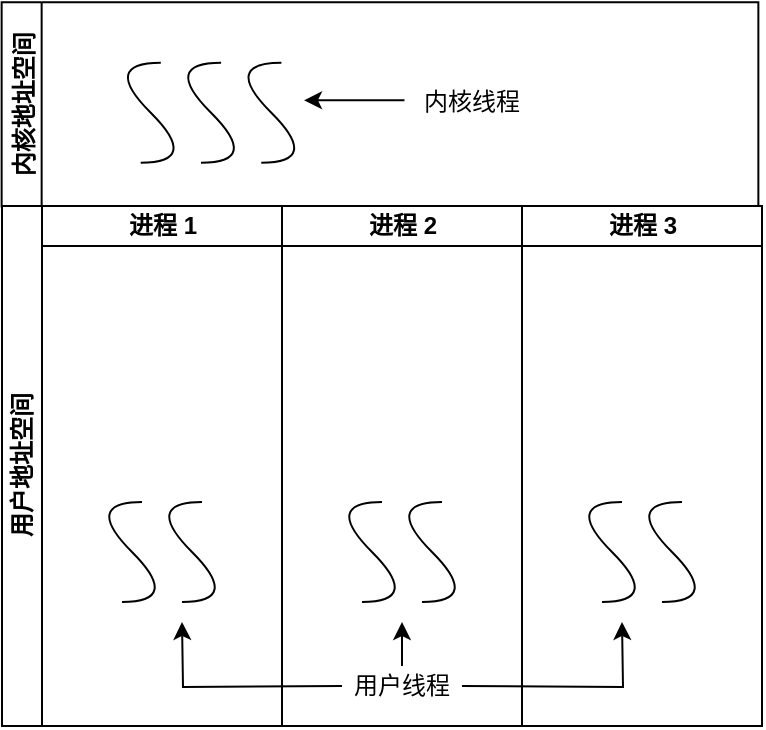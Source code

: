 <mxfile version="14.1.8" type="device" pages="8"><diagram id="_V4NljEsXjRVHKoKaBu9" name="Threads"><mxGraphModel dx="786" dy="580" grid="1" gridSize="10" guides="1" tooltips="1" connect="1" arrows="1" fold="1" page="1" pageScale="1" pageWidth="850" pageHeight="1100" math="0" shadow="0"><root><mxCell id="0"/><mxCell id="1" parent="0"/><mxCell id="vUaa1wlXshRip2t5nUZp-29" value="" style="group" parent="1" vertex="1" connectable="0"><mxGeometry x="39.82" y="38.15" width="378.36" height="102.06" as="geometry"/></mxCell><mxCell id="vUaa1wlXshRip2t5nUZp-23" value="" style="endArrow=classic;html=1;" parent="vUaa1wlXshRip2t5nUZp-29" edge="1"><mxGeometry x="-13.382" y="-22.26" width="50.249" height="50.0" as="geometry"><mxPoint x="201.431" y="48.99" as="sourcePoint"/><mxPoint x="151.182" y="48.99" as="targetPoint"/></mxGeometry></mxCell><mxCell id="vUaa1wlXshRip2t5nUZp-2" value="" style="curved=1;endArrow=none;html=1;endFill=0;" parent="vUaa1wlXshRip2t5nUZp-29" edge="1"><mxGeometry x="126.058" y="-129.76" width="50.249" height="50.0" as="geometry"><mxPoint x="69.528" y="80.24" as="sourcePoint"/><mxPoint x="79.578" y="30.24" as="targetPoint"/><Array as="points"><mxPoint x="99.677" y="80.24"/><mxPoint x="49.429" y="30.24"/></Array></mxGeometry></mxCell><mxCell id="vUaa1wlXshRip2t5nUZp-3" value="" style="curved=1;endArrow=none;html=1;endFill=0;" parent="vUaa1wlXshRip2t5nUZp-29" edge="1"><mxGeometry x="126.058" y="-129.76" width="50.249" height="50.0" as="geometry"><mxPoint x="99.677" y="80.24" as="sourcePoint"/><mxPoint x="109.727" y="30.24" as="targetPoint"/><Array as="points"><mxPoint x="129.826" y="80.24"/><mxPoint x="79.578" y="30.24"/></Array></mxGeometry></mxCell><mxCell id="vUaa1wlXshRip2t5nUZp-4" value="" style="curved=1;endArrow=none;html=1;endFill=0;" parent="vUaa1wlXshRip2t5nUZp-29" edge="1"><mxGeometry x="126.058" y="-129.76" width="50.249" height="50.0" as="geometry"><mxPoint x="129.826" y="80.24" as="sourcePoint"/><mxPoint x="139.876" y="30.24" as="targetPoint"/><Array as="points"><mxPoint x="159.976" y="80.24"/><mxPoint x="109.727" y="30.24"/></Array></mxGeometry></mxCell><mxCell id="vUaa1wlXshRip2t5nUZp-24" value="内核线程" style="text;html=1;strokeColor=none;fillColor=none;align=center;verticalAlign=middle;whiteSpace=wrap;rounded=0;" parent="vUaa1wlXshRip2t5nUZp-29" vertex="1"><mxGeometry x="210.224" y="40.24" width="50.249" height="20.0" as="geometry"/></mxCell><mxCell id="vUaa1wlXshRip2t5nUZp-14" value="内核地址空间" style="swimlane;rotation=-90;startSize=20;container=0;" parent="vUaa1wlXshRip2t5nUZp-29" vertex="1"><mxGeometry x="138.15" y="-138.15" width="102.06" height="378.36" as="geometry"/></mxCell><mxCell id="vUaa1wlXshRip2t5nUZp-36" value="" style="group" parent="1" vertex="1" connectable="0"><mxGeometry x="40" y="139.96" width="380" height="260.04" as="geometry"/></mxCell><mxCell id="vUaa1wlXshRip2t5nUZp-7" value="用户地址空间" style="swimlane;html=1;childLayout=stackLayout;resizeParent=1;resizeParentMax=0;startSize=20;horizontal=0;horizontalStack=1;" parent="vUaa1wlXshRip2t5nUZp-36" vertex="1"><mxGeometry width="380" height="260.04" as="geometry"><mxRectangle x="50" y="50" width="30" height="50" as="alternateBounds"/></mxGeometry></mxCell><mxCell id="vUaa1wlXshRip2t5nUZp-8" value="进程 1" style="swimlane;html=1;startSize=20;" parent="vUaa1wlXshRip2t5nUZp-7" vertex="1"><mxGeometry x="20" width="120" height="260.04" as="geometry"><mxRectangle x="20" width="30" height="330" as="alternateBounds"/></mxGeometry></mxCell><mxCell id="vUaa1wlXshRip2t5nUZp-5" value="" style="curved=1;endArrow=none;html=1;endFill=0;" parent="vUaa1wlXshRip2t5nUZp-8" edge="1"><mxGeometry width="50" height="50" relative="1" as="geometry"><mxPoint x="70" y="198.04" as="sourcePoint"/><mxPoint x="80" y="148.04" as="targetPoint"/><Array as="points"><mxPoint x="100" y="198.04"/><mxPoint x="50" y="148.04"/></Array></mxGeometry></mxCell><mxCell id="vUaa1wlXshRip2t5nUZp-6" value="" style="curved=1;endArrow=none;html=1;endFill=0;" parent="vUaa1wlXshRip2t5nUZp-8" edge="1"><mxGeometry width="50" height="50" relative="1" as="geometry"><mxPoint x="40" y="198.04" as="sourcePoint"/><mxPoint x="50" y="148.04" as="targetPoint"/><Array as="points"><mxPoint x="70" y="198.04"/><mxPoint x="20" y="148.04"/></Array></mxGeometry></mxCell><mxCell id="vUaa1wlXshRip2t5nUZp-19" value="" style="endArrow=classic;html=1;edgeStyle=orthogonalEdgeStyle;rounded=0;" parent="vUaa1wlXshRip2t5nUZp-8" edge="1"><mxGeometry width="50" height="50" relative="1" as="geometry"><mxPoint x="150" y="240.04" as="sourcePoint"/><mxPoint x="70" y="208.04" as="targetPoint"/></mxGeometry></mxCell><mxCell id="vUaa1wlXshRip2t5nUZp-9" value="进程 2" style="swimlane;html=1;startSize=20;" parent="vUaa1wlXshRip2t5nUZp-7" vertex="1"><mxGeometry x="140" width="120" height="260.04" as="geometry"/></mxCell><mxCell id="vUaa1wlXshRip2t5nUZp-17" value="" style="curved=1;endArrow=none;html=1;endFill=0;" parent="vUaa1wlXshRip2t5nUZp-9" edge="1"><mxGeometry width="50" height="50" relative="1" as="geometry"><mxPoint x="70" y="198.04" as="sourcePoint"/><mxPoint x="80" y="148.04" as="targetPoint"/><Array as="points"><mxPoint x="100" y="198.04"/><mxPoint x="50" y="148.04"/></Array></mxGeometry></mxCell><mxCell id="vUaa1wlXshRip2t5nUZp-18" value="" style="curved=1;endArrow=none;html=1;endFill=0;" parent="vUaa1wlXshRip2t5nUZp-9" edge="1"><mxGeometry width="50" height="50" relative="1" as="geometry"><mxPoint x="40" y="198.04" as="sourcePoint"/><mxPoint x="50" y="148.04" as="targetPoint"/><Array as="points"><mxPoint x="70" y="198.04"/><mxPoint x="20" y="148.04"/></Array></mxGeometry></mxCell><mxCell id="vUaa1wlXshRip2t5nUZp-22" value="用户线程" style="text;html=1;strokeColor=none;fillColor=none;align=center;verticalAlign=middle;whiteSpace=wrap;rounded=0;" parent="vUaa1wlXshRip2t5nUZp-9" vertex="1"><mxGeometry x="35" y="230.04" width="50" height="20" as="geometry"/></mxCell><mxCell id="vUaa1wlXshRip2t5nUZp-10" value="进程 3" style="swimlane;html=1;startSize=20;" parent="vUaa1wlXshRip2t5nUZp-7" vertex="1"><mxGeometry x="260" width="120" height="260.04" as="geometry"/></mxCell><mxCell id="vUaa1wlXshRip2t5nUZp-16" value="" style="curved=1;endArrow=none;html=1;endFill=0;" parent="vUaa1wlXshRip2t5nUZp-10" edge="1"><mxGeometry width="50" height="50" relative="1" as="geometry"><mxPoint x="40" y="198.04" as="sourcePoint"/><mxPoint x="50" y="148.04" as="targetPoint"/><Array as="points"><mxPoint x="70" y="198.04"/><mxPoint x="20" y="148.04"/></Array></mxGeometry></mxCell><mxCell id="vUaa1wlXshRip2t5nUZp-15" value="" style="curved=1;endArrow=none;html=1;endFill=0;" parent="vUaa1wlXshRip2t5nUZp-10" edge="1"><mxGeometry width="50" height="50" relative="1" as="geometry"><mxPoint x="70" y="198.04" as="sourcePoint"/><mxPoint x="80" y="148.04" as="targetPoint"/><Array as="points"><mxPoint x="100" y="198.04"/><mxPoint x="50" y="148.04"/></Array></mxGeometry></mxCell><mxCell id="vUaa1wlXshRip2t5nUZp-20" value="" style="endArrow=classic;html=1;rounded=0;" parent="vUaa1wlXshRip2t5nUZp-36" edge="1"><mxGeometry y="23" width="50" height="50" as="geometry"><mxPoint x="200" y="230.04" as="sourcePoint"/><mxPoint x="200" y="208.04" as="targetPoint"/></mxGeometry></mxCell><mxCell id="vUaa1wlXshRip2t5nUZp-21" value="" style="endArrow=classic;html=1;edgeStyle=orthogonalEdgeStyle;rounded=0;" parent="vUaa1wlXshRip2t5nUZp-36" edge="1"><mxGeometry y="23" width="50" height="50" as="geometry"><mxPoint x="230" y="240.04" as="sourcePoint"/><mxPoint x="310" y="208.04" as="targetPoint"/></mxGeometry></mxCell><mxCell id="vUaa1wlXshRip2t5nUZp-31" value="FDTable" parent="0" visible="0"/><mxCell id="vUaa1wlXshRip2t5nUZp-45" value="文件描述符表" style="swimlane;fontStyle=0;childLayout=stackLayout;horizontal=1;startSize=26;fillColor=none;horizontalStack=0;resizeParent=1;resizeParentMax=0;resizeLast=0;collapsible=1;marginBottom=0;" parent="vUaa1wlXshRip2t5nUZp-31" vertex="1"><mxGeometry x="70" y="170" width="90" height="104" as="geometry"/></mxCell><mxCell id="vUaa1wlXshRip2t5nUZp-46" value="0 - 标准输入" style="text;fillColor=none;align=left;verticalAlign=top;spacingLeft=4;spacingRight=4;overflow=hidden;rotatable=0;points=[[0,0.5],[1,0.5]];portConstraint=eastwest;strokeColor=#000000;" parent="vUaa1wlXshRip2t5nUZp-45" vertex="1"><mxGeometry y="26" width="90" height="26" as="geometry"/></mxCell><mxCell id="vUaa1wlXshRip2t5nUZp-47" value="1 - 标准输出" style="text;fillColor=none;align=left;verticalAlign=top;spacingLeft=4;spacingRight=4;overflow=hidden;rotatable=0;points=[[0,0.5],[1,0.5]];portConstraint=eastwest;strokeColor=#000000;" parent="vUaa1wlXshRip2t5nUZp-45" vertex="1"><mxGeometry y="52" width="90" height="26" as="geometry"/></mxCell><mxCell id="vUaa1wlXshRip2t5nUZp-48" value="2 - 标准错误" style="text;fillColor=none;align=left;verticalAlign=top;spacingLeft=4;spacingRight=4;overflow=hidden;rotatable=0;points=[[0,0.5],[1,0.5]];portConstraint=eastwest;strokeColor=#000000;" parent="vUaa1wlXshRip2t5nUZp-45" vertex="1"><mxGeometry y="78" width="90" height="26" as="geometry"/></mxCell><mxCell id="vUaa1wlXshRip2t5nUZp-49" value="文件描述符表" style="swimlane;fontStyle=0;childLayout=stackLayout;horizontal=1;startSize=26;fillColor=none;horizontalStack=0;resizeParent=1;resizeParentMax=0;resizeLast=0;collapsible=1;marginBottom=0;" parent="vUaa1wlXshRip2t5nUZp-31" vertex="1"><mxGeometry x="190" y="170" width="90" height="104" as="geometry"/></mxCell><mxCell id="vUaa1wlXshRip2t5nUZp-50" value="0 - 标准输入" style="text;fillColor=none;align=left;verticalAlign=top;spacingLeft=4;spacingRight=4;overflow=hidden;rotatable=0;points=[[0,0.5],[1,0.5]];portConstraint=eastwest;strokeColor=#000000;" parent="vUaa1wlXshRip2t5nUZp-49" vertex="1"><mxGeometry y="26" width="90" height="26" as="geometry"/></mxCell><mxCell id="vUaa1wlXshRip2t5nUZp-51" value="1 - 标准输出" style="text;fillColor=none;align=left;verticalAlign=top;spacingLeft=4;spacingRight=4;overflow=hidden;rotatable=0;points=[[0,0.5],[1,0.5]];portConstraint=eastwest;strokeColor=#000000;" parent="vUaa1wlXshRip2t5nUZp-49" vertex="1"><mxGeometry y="52" width="90" height="26" as="geometry"/></mxCell><mxCell id="vUaa1wlXshRip2t5nUZp-52" value="2 - 标准错误" style="text;fillColor=none;align=left;verticalAlign=top;spacingLeft=4;spacingRight=4;overflow=hidden;rotatable=0;points=[[0,0.5],[1,0.5]];portConstraint=eastwest;strokeColor=#000000;" parent="vUaa1wlXshRip2t5nUZp-49" vertex="1"><mxGeometry y="78" width="90" height="26" as="geometry"/></mxCell><mxCell id="vUaa1wlXshRip2t5nUZp-53" value="文件描述符表" style="swimlane;fontStyle=0;childLayout=stackLayout;horizontal=1;startSize=26;fillColor=none;horizontalStack=0;resizeParent=1;resizeParentMax=0;resizeLast=0;collapsible=1;marginBottom=0;" parent="vUaa1wlXshRip2t5nUZp-31" vertex="1"><mxGeometry x="310" y="170" width="90" height="104" as="geometry"/></mxCell><mxCell id="vUaa1wlXshRip2t5nUZp-54" value="0 - 标准输入" style="text;fillColor=none;align=left;verticalAlign=top;spacingLeft=4;spacingRight=4;overflow=hidden;rotatable=0;points=[[0,0.5],[1,0.5]];portConstraint=eastwest;strokeColor=#000000;" parent="vUaa1wlXshRip2t5nUZp-53" vertex="1"><mxGeometry y="26" width="90" height="26" as="geometry"/></mxCell><mxCell id="vUaa1wlXshRip2t5nUZp-55" value="1 - 标准输出" style="text;fillColor=none;align=left;verticalAlign=top;spacingLeft=4;spacingRight=4;overflow=hidden;rotatable=0;points=[[0,0.5],[1,0.5]];portConstraint=eastwest;strokeColor=#000000;" parent="vUaa1wlXshRip2t5nUZp-53" vertex="1"><mxGeometry y="52" width="90" height="26" as="geometry"/></mxCell><mxCell id="vUaa1wlXshRip2t5nUZp-56" value="2 - 标准错误" style="text;fillColor=none;align=left;verticalAlign=top;spacingLeft=4;spacingRight=4;overflow=hidden;rotatable=0;points=[[0,0.5],[1,0.5]];portConstraint=eastwest;strokeColor=#000000;" parent="vUaa1wlXshRip2t5nUZp-53" vertex="1"><mxGeometry y="78" width="90" height="26" as="geometry"/></mxCell></root></mxGraphModel></diagram><diagram id="alahefhWdXw4QLcvbKr-" name="Process_Resources"><mxGraphModel dx="786" dy="580" grid="1" gridSize="10" guides="1" tooltips="1" connect="1" arrows="1" fold="1" page="1" pageScale="1" pageWidth="850" pageHeight="1100" math="0" shadow="0"><root><mxCell id="sJbbOwuU2By0enzzasth-0"/><mxCell id="sJbbOwuU2By0enzzasth-1" parent="sJbbOwuU2By0enzzasth-0"/><mxCell id="Y2twNtgZSMjordRetZ6_-0" value="进程" style="swimlane;html=1;startSize=20;" parent="sJbbOwuU2By0enzzasth-1" vertex="1"><mxGeometry x="210" y="10" width="120" height="320" as="geometry"><mxRectangle x="20" width="30" height="330" as="alternateBounds"/></mxGeometry></mxCell><mxCell id="Y2twNtgZSMjordRetZ6_-9" value="文件描述符表" style="swimlane;strokeColor=#000000;" parent="Y2twNtgZSMjordRetZ6_-0" vertex="1"><mxGeometry x="10" y="40" width="100" height="50" as="geometry"/></mxCell><mxCell id="Y2twNtgZSMjordRetZ6_-12" value="&lt;code&gt;&lt;span class=&quot;n&quot;&gt;fdt&lt;/span&gt;&lt;/code&gt;" style="text;html=1;align=center;verticalAlign=middle;resizable=0;points=[];autosize=1;" parent="Y2twNtgZSMjordRetZ6_-9" vertex="1"><mxGeometry x="30" y="30" width="40" height="20" as="geometry"/></mxCell><mxCell id="1w5Nji7mS5vixAo1HUs8-9" value="lwp" style="swimlane;fontStyle=0;childLayout=stackLayout;horizontal=1;startSize=26;horizontalStack=0;resizeParent=1;resizeParentMax=0;resizeLast=0;collapsible=1;marginBottom=0;container=1;align=center;" parent="Y2twNtgZSMjordRetZ6_-0" vertex="1"><mxGeometry x="10" y="230" width="100" height="52" as="geometry"><mxRectangle x="360" y="180" width="70" height="26" as="alternateBounds"/></mxGeometry></mxCell><mxCell id="1w5Nji7mS5vixAo1HUs8-13" value="object_list" style="text;align=center;verticalAlign=top;spacingLeft=4;spacingRight=4;overflow=hidden;rotatable=0;points=[[0,0.5],[1,0.5]];portConstraint=eastwest;strokeColor=#000000;" parent="1w5Nji7mS5vixAo1HUs8-9" vertex="1"><mxGeometry y="26" width="100" height="26" as="geometry"/></mxCell><mxCell id="1w5Nji7mS5vixAo1HUs8-42" value="页面映射" style="swimlane;strokeColor=#000000;" parent="Y2twNtgZSMjordRetZ6_-0" vertex="1"><mxGeometry x="10" y="130" width="100" height="50" as="geometry"/></mxCell><mxCell id="1w5Nji7mS5vixAo1HUs8-43" value="&lt;font face=&quot;monospace&quot;&gt;rt_mmu_info&lt;/font&gt;" style="text;html=1;align=center;verticalAlign=middle;resizable=0;points=[];autosize=1;" parent="1w5Nji7mS5vixAo1HUs8-42" vertex="1"><mxGeometry x="5" y="30" width="90" height="20" as="geometry"/></mxCell><mxCell id="Y2twNtgZSMjordRetZ6_-14" value="struct dfs_fdtable" style="swimlane;fontStyle=0;childLayout=stackLayout;horizontal=1;startSize=26;horizontalStack=0;resizeParent=1;resizeParentMax=0;resizeLast=0;collapsible=1;marginBottom=0;" parent="sJbbOwuU2By0enzzasth-1" vertex="1"><mxGeometry x="380" y="52" width="140" height="78" as="geometry"/></mxCell><mxCell id="Y2twNtgZSMjordRetZ6_-15" value="uint32_t maxfd" style="text;align=center;verticalAlign=top;spacingLeft=4;spacingRight=4;overflow=hidden;rotatable=0;points=[[0,0.5],[1,0.5]];portConstraint=eastwest;strokeColor=#000000;" parent="Y2twNtgZSMjordRetZ6_-14" vertex="1"><mxGeometry y="26" width="140" height="26" as="geometry"/></mxCell><mxCell id="Y2twNtgZSMjordRetZ6_-16" value="struct dfs_fd **fd" style="text;align=center;verticalAlign=top;spacingLeft=4;spacingRight=4;overflow=hidden;rotatable=0;points=[[0,0.5],[1,0.5]];portConstraint=eastwest;strokeColor=#000000;" parent="Y2twNtgZSMjordRetZ6_-14" vertex="1"><mxGeometry y="52" width="140" height="26" as="geometry"/></mxCell><mxCell id="Y2twNtgZSMjordRetZ6_-18" style="rounded=0;orthogonalLoop=1;jettySize=auto;html=1;exitX=1;exitY=0.5;exitDx=0;exitDy=0;entryX=0;entryY=0;entryDx=0;entryDy=0;endArrow=blockThin;endFill=1;" parent="sJbbOwuU2By0enzzasth-1" source="Y2twNtgZSMjordRetZ6_-9" target="Y2twNtgZSMjordRetZ6_-14" edge="1"><mxGeometry relative="1" as="geometry"/></mxCell><mxCell id="Y2twNtgZSMjordRetZ6_-19" style="edgeStyle=none;rounded=0;orthogonalLoop=1;jettySize=auto;html=1;exitX=1;exitY=1;exitDx=0;exitDy=0;entryX=-0.021;entryY=0.962;entryDx=0;entryDy=0;entryPerimeter=0;endArrow=blockThin;endFill=1;" parent="sJbbOwuU2By0enzzasth-1" source="Y2twNtgZSMjordRetZ6_-9" target="Y2twNtgZSMjordRetZ6_-16" edge="1"><mxGeometry relative="1" as="geometry"/></mxCell><mxCell id="Y2twNtgZSMjordRetZ6_-21" value="" style="shape=table;html=1;whiteSpace=wrap;startSize=0;container=1;collapsible=0;childLayout=tableLayout;strokeColor=#000000;" parent="sJbbOwuU2By0enzzasth-1" vertex="1"><mxGeometry x="580" y="120" width="140" height="120" as="geometry"/></mxCell><mxCell id="Y2twNtgZSMjordRetZ6_-22" value="" style="shape=partialRectangle;html=1;whiteSpace=wrap;collapsible=0;dropTarget=0;pointerEvents=0;fillColor=none;top=0;left=0;bottom=0;right=0;points=[[0,0.5],[1,0.5]];portConstraint=eastwest;" parent="Y2twNtgZSMjordRetZ6_-21" vertex="1"><mxGeometry width="140" height="24" as="geometry"/></mxCell><mxCell id="Y2twNtgZSMjordRetZ6_-23" value="struct dfs_fd *" style="shape=partialRectangle;html=1;whiteSpace=wrap;connectable=0;fillColor=none;top=0;left=0;bottom=0;right=0;overflow=hidden;" parent="Y2twNtgZSMjordRetZ6_-22" vertex="1"><mxGeometry width="140" height="24" as="geometry"/></mxCell><mxCell id="Y2twNtgZSMjordRetZ6_-26" value="" style="shape=partialRectangle;html=1;whiteSpace=wrap;collapsible=0;dropTarget=0;pointerEvents=0;fillColor=none;top=0;left=0;bottom=0;right=0;points=[[0,0.5],[1,0.5]];portConstraint=eastwest;" parent="Y2twNtgZSMjordRetZ6_-21" vertex="1"><mxGeometry y="24" width="140" height="21" as="geometry"/></mxCell><mxCell id="Y2twNtgZSMjordRetZ6_-27" value="&lt;span&gt;struct dfs_fd *&lt;/span&gt;" style="shape=partialRectangle;html=1;whiteSpace=wrap;connectable=0;fillColor=none;top=0;left=0;bottom=0;right=0;overflow=hidden;" parent="Y2twNtgZSMjordRetZ6_-26" vertex="1"><mxGeometry width="140" height="21" as="geometry"/></mxCell><mxCell id="Y2twNtgZSMjordRetZ6_-30" value="" style="shape=partialRectangle;html=1;whiteSpace=wrap;collapsible=0;dropTarget=0;pointerEvents=0;fillColor=none;top=0;left=0;bottom=0;right=0;points=[[0,0.5],[1,0.5]];portConstraint=eastwest;" parent="Y2twNtgZSMjordRetZ6_-21" vertex="1"><mxGeometry y="45" width="140" height="30" as="geometry"/></mxCell><mxCell id="Y2twNtgZSMjordRetZ6_-31" value="&lt;span&gt;struct dfs_fd *&lt;/span&gt;" style="shape=partialRectangle;html=1;whiteSpace=wrap;connectable=0;fillColor=none;top=0;left=0;bottom=0;right=0;overflow=hidden;" parent="Y2twNtgZSMjordRetZ6_-30" vertex="1"><mxGeometry width="140" height="30" as="geometry"/></mxCell><mxCell id="Y2twNtgZSMjordRetZ6_-36" style="shape=partialRectangle;html=1;whiteSpace=wrap;collapsible=0;dropTarget=0;pointerEvents=0;fillColor=none;top=0;left=0;bottom=0;right=0;points=[[0,0.5],[1,0.5]];portConstraint=eastwest;" parent="Y2twNtgZSMjordRetZ6_-21" vertex="1"><mxGeometry y="75" width="140" height="21" as="geometry"/></mxCell><mxCell id="Y2twNtgZSMjordRetZ6_-37" value="&lt;span&gt;struct dfs_fd *&lt;/span&gt;" style="shape=partialRectangle;html=1;whiteSpace=wrap;connectable=0;fillColor=none;top=0;left=0;bottom=0;right=0;overflow=hidden;" parent="Y2twNtgZSMjordRetZ6_-36" vertex="1"><mxGeometry width="140" height="21" as="geometry"/></mxCell><mxCell id="Y2twNtgZSMjordRetZ6_-34" style="shape=partialRectangle;html=1;whiteSpace=wrap;collapsible=0;dropTarget=0;pointerEvents=0;fillColor=none;top=0;left=0;bottom=0;right=0;points=[[0,0.5],[1,0.5]];portConstraint=eastwest;" parent="Y2twNtgZSMjordRetZ6_-21" vertex="1"><mxGeometry y="96" width="140" height="24" as="geometry"/></mxCell><mxCell id="Y2twNtgZSMjordRetZ6_-35" value="..." style="shape=partialRectangle;html=1;whiteSpace=wrap;connectable=0;fillColor=none;top=0;left=0;bottom=0;right=0;overflow=hidden;" parent="Y2twNtgZSMjordRetZ6_-34" vertex="1"><mxGeometry width="140" height="24" as="geometry"/></mxCell><mxCell id="Y2twNtgZSMjordRetZ6_-38" style="edgeStyle=none;rounded=0;orthogonalLoop=1;jettySize=auto;html=1;exitX=1;exitY=0.5;exitDx=0;exitDy=0;entryX=0.009;entryY=0;entryDx=0;entryDy=0;entryPerimeter=0;endArrow=blockThin;endFill=1;" parent="sJbbOwuU2By0enzzasth-1" source="Y2twNtgZSMjordRetZ6_-16" target="Y2twNtgZSMjordRetZ6_-22" edge="1"><mxGeometry relative="1" as="geometry"/></mxCell><mxCell id="1w5Nji7mS5vixAo1HUs8-0" value="" style="group" parent="sJbbOwuU2By0enzzasth-1" vertex="1" connectable="0"><mxGeometry x="410" y="270" width="140" height="156" as="geometry"/></mxCell><mxCell id="1w5Nji7mS5vixAo1HUs8-1" value="..." style="text;align=center;verticalAlign=top;spacingLeft=4;spacingRight=4;overflow=hidden;rotatable=0;points=[[0,0.5],[1,0.5]];portConstraint=eastwest;strokeColor=#000000;" parent="1w5Nji7mS5vixAo1HUs8-0" vertex="1"><mxGeometry y="130" width="140" height="26" as="geometry"/></mxCell><mxCell id="1w5Nji7mS5vixAo1HUs8-2" value="thread" style="swimlane;fontStyle=0;childLayout=stackLayout;horizontal=1;startSize=26;horizontalStack=0;resizeParent=1;resizeParentMax=0;resizeLast=0;collapsible=1;marginBottom=0;container=0;align=center;" parent="1w5Nji7mS5vixAo1HUs8-0" vertex="1"><mxGeometry width="140" height="52" as="geometry"><mxRectangle x="360" y="180" width="70" height="26" as="alternateBounds"/></mxGeometry></mxCell><mxCell id="1w5Nji7mS5vixAo1HUs8-3" value="..." style="text;align=center;verticalAlign=top;spacingLeft=4;spacingRight=4;overflow=hidden;rotatable=0;points=[[0,0.5],[1,0.5]];portConstraint=eastwest;strokeColor=#000000;" parent="1w5Nji7mS5vixAo1HUs8-2" vertex="1"><mxGeometry y="26" width="140" height="26" as="geometry"/></mxCell><mxCell id="1w5Nji7mS5vixAo1HUs8-4" value="..." style="text;align=center;verticalAlign=top;spacingLeft=4;spacingRight=4;overflow=hidden;rotatable=0;points=[[0,0.5],[1,0.5]];portConstraint=eastwest;strokeColor=#000000;" parent="1w5Nji7mS5vixAo1HUs8-0" vertex="1"><mxGeometry y="78" width="140" height="26" as="geometry"/></mxCell><mxCell id="1w5Nji7mS5vixAo1HUs8-5" value="lwp_obj_list" style="text;align=center;verticalAlign=top;spacingLeft=4;spacingRight=4;overflow=hidden;rotatable=0;points=[[0,0.5],[1,0.5]];portConstraint=eastwest;strokeColor=#000000;" parent="1w5Nji7mS5vixAo1HUs8-0" vertex="1"><mxGeometry y="104" width="140" height="26" as="geometry"/></mxCell><mxCell id="1w5Nji7mS5vixAo1HUs8-6" value="..." style="text;align=center;verticalAlign=top;spacingLeft=4;spacingRight=4;overflow=hidden;rotatable=0;points=[[0,0.5],[1,0.5]];portConstraint=eastwest;strokeColor=#000000;" parent="1w5Nji7mS5vixAo1HUs8-0" vertex="1"><mxGeometry y="26" width="140" height="26" as="geometry"/></mxCell><mxCell id="1w5Nji7mS5vixAo1HUs8-7" value="rt_object" style="text;align=center;verticalAlign=top;spacingLeft=4;spacingRight=4;overflow=hidden;rotatable=0;points=[[0,0.5],[1,0.5]];portConstraint=eastwest;strokeColor=#000000;" parent="1w5Nji7mS5vixAo1HUs8-0" vertex="1"><mxGeometry y="52" width="140" height="26" as="geometry"/></mxCell><mxCell id="1w5Nji7mS5vixAo1HUs8-14" value="" style="group" parent="sJbbOwuU2By0enzzasth-1" vertex="1" connectable="0"><mxGeometry x="620" y="270" width="140" height="156" as="geometry"/></mxCell><mxCell id="1w5Nji7mS5vixAo1HUs8-15" value="..." style="text;align=center;verticalAlign=top;spacingLeft=4;spacingRight=4;overflow=hidden;rotatable=0;points=[[0,0.5],[1,0.5]];portConstraint=eastwest;strokeColor=#000000;" parent="1w5Nji7mS5vixAo1HUs8-14" vertex="1"><mxGeometry y="130" width="140" height="26" as="geometry"/></mxCell><mxCell id="1w5Nji7mS5vixAo1HUs8-16" value="device" style="swimlane;fontStyle=0;childLayout=stackLayout;horizontal=1;startSize=26;horizontalStack=0;resizeParent=1;resizeParentMax=0;resizeLast=0;collapsible=1;marginBottom=0;container=0;align=center;" parent="1w5Nji7mS5vixAo1HUs8-14" vertex="1"><mxGeometry width="140" height="52" as="geometry"><mxRectangle x="360" y="180" width="70" height="26" as="alternateBounds"/></mxGeometry></mxCell><mxCell id="1w5Nji7mS5vixAo1HUs8-17" value="..." style="text;align=center;verticalAlign=top;spacingLeft=4;spacingRight=4;overflow=hidden;rotatable=0;points=[[0,0.5],[1,0.5]];portConstraint=eastwest;strokeColor=#000000;" parent="1w5Nji7mS5vixAo1HUs8-16" vertex="1"><mxGeometry y="26" width="140" height="26" as="geometry"/></mxCell><mxCell id="1w5Nji7mS5vixAo1HUs8-18" value="..." style="text;align=center;verticalAlign=top;spacingLeft=4;spacingRight=4;overflow=hidden;rotatable=0;points=[[0,0.5],[1,0.5]];portConstraint=eastwest;strokeColor=#000000;" parent="1w5Nji7mS5vixAo1HUs8-14" vertex="1"><mxGeometry y="78" width="140" height="26" as="geometry"/></mxCell><mxCell id="1w5Nji7mS5vixAo1HUs8-19" value="lwp_obj_list" style="text;align=center;verticalAlign=top;spacingLeft=4;spacingRight=4;overflow=hidden;rotatable=0;points=[[0,0.5],[1,0.5]];portConstraint=eastwest;strokeColor=#000000;" parent="1w5Nji7mS5vixAo1HUs8-14" vertex="1"><mxGeometry y="104" width="140" height="26" as="geometry"/></mxCell><mxCell id="1w5Nji7mS5vixAo1HUs8-20" value="..." style="text;align=center;verticalAlign=top;spacingLeft=4;spacingRight=4;overflow=hidden;rotatable=0;points=[[0,0.5],[1,0.5]];portConstraint=eastwest;strokeColor=#000000;" parent="1w5Nji7mS5vixAo1HUs8-14" vertex="1"><mxGeometry y="26" width="140" height="26" as="geometry"/></mxCell><mxCell id="1w5Nji7mS5vixAo1HUs8-21" value="rt_object" style="text;align=center;verticalAlign=top;spacingLeft=4;spacingRight=4;overflow=hidden;rotatable=0;points=[[0,0.5],[1,0.5]];portConstraint=eastwest;strokeColor=#000000;" parent="1w5Nji7mS5vixAo1HUs8-14" vertex="1"><mxGeometry y="52" width="140" height="26" as="geometry"/></mxCell><mxCell id="1w5Nji7mS5vixAo1HUs8-22" value="" style="group" parent="sJbbOwuU2By0enzzasth-1" vertex="1" connectable="0"><mxGeometry x="90" y="380" width="140" height="156" as="geometry"/></mxCell><mxCell id="1w5Nji7mS5vixAo1HUs8-23" value="..." style="text;align=center;verticalAlign=top;spacingLeft=4;spacingRight=4;overflow=hidden;rotatable=0;points=[[0,0.5],[1,0.5]];portConstraint=eastwest;strokeColor=#000000;" parent="1w5Nji7mS5vixAo1HUs8-22" vertex="1"><mxGeometry y="130" width="140" height="26" as="geometry"/></mxCell><mxCell id="1w5Nji7mS5vixAo1HUs8-24" value="semaphore" style="swimlane;fontStyle=0;childLayout=stackLayout;horizontal=1;startSize=26;horizontalStack=0;resizeParent=1;resizeParentMax=0;resizeLast=0;collapsible=1;marginBottom=0;container=0;align=center;" parent="1w5Nji7mS5vixAo1HUs8-22" vertex="1"><mxGeometry width="140" height="52" as="geometry"><mxRectangle x="360" y="180" width="70" height="26" as="alternateBounds"/></mxGeometry></mxCell><mxCell id="1w5Nji7mS5vixAo1HUs8-25" value="..." style="text;align=center;verticalAlign=top;spacingLeft=4;spacingRight=4;overflow=hidden;rotatable=0;points=[[0,0.5],[1,0.5]];portConstraint=eastwest;strokeColor=#000000;" parent="1w5Nji7mS5vixAo1HUs8-24" vertex="1"><mxGeometry y="26" width="140" height="26" as="geometry"/></mxCell><mxCell id="1w5Nji7mS5vixAo1HUs8-26" value="..." style="text;align=center;verticalAlign=top;spacingLeft=4;spacingRight=4;overflow=hidden;rotatable=0;points=[[0,0.5],[1,0.5]];portConstraint=eastwest;strokeColor=#000000;" parent="1w5Nji7mS5vixAo1HUs8-22" vertex="1"><mxGeometry y="78" width="140" height="26" as="geometry"/></mxCell><mxCell id="1w5Nji7mS5vixAo1HUs8-27" value="lwp_obj_list" style="text;align=center;verticalAlign=top;spacingLeft=4;spacingRight=4;overflow=hidden;rotatable=0;points=[[0,0.5],[1,0.5]];portConstraint=eastwest;strokeColor=#000000;" parent="1w5Nji7mS5vixAo1HUs8-22" vertex="1"><mxGeometry y="104" width="140" height="26" as="geometry"/></mxCell><mxCell id="1w5Nji7mS5vixAo1HUs8-28" value="..." style="text;align=center;verticalAlign=top;spacingLeft=4;spacingRight=4;overflow=hidden;rotatable=0;points=[[0,0.5],[1,0.5]];portConstraint=eastwest;strokeColor=#000000;" parent="1w5Nji7mS5vixAo1HUs8-22" vertex="1"><mxGeometry y="26" width="140" height="26" as="geometry"/></mxCell><mxCell id="1w5Nji7mS5vixAo1HUs8-29" value="rt_object" style="text;align=center;verticalAlign=top;spacingLeft=4;spacingRight=4;overflow=hidden;rotatable=0;points=[[0,0.5],[1,0.5]];portConstraint=eastwest;strokeColor=#000000;" parent="1w5Nji7mS5vixAo1HUs8-22" vertex="1"><mxGeometry y="52" width="140" height="26" as="geometry"/></mxCell><mxCell id="1w5Nji7mS5vixAo1HUs8-30" style="edgeStyle=orthogonalEdgeStyle;rounded=0;orthogonalLoop=1;jettySize=auto;html=1;exitX=1;exitY=0.5;exitDx=0;exitDy=0;entryX=0;entryY=0.5;entryDx=0;entryDy=0;dashed=1;" parent="sJbbOwuU2By0enzzasth-1" source="1w5Nji7mS5vixAo1HUs8-13" target="1w5Nji7mS5vixAo1HUs8-5" edge="1"><mxGeometry relative="1" as="geometry"/></mxCell><mxCell id="1w5Nji7mS5vixAo1HUs8-31" style="edgeStyle=orthogonalEdgeStyle;curved=1;rounded=0;orthogonalLoop=1;jettySize=auto;html=1;exitX=1;exitY=0.5;exitDx=0;exitDy=0;entryX=0;entryY=0.5;entryDx=0;entryDy=0;dashed=1;" parent="sJbbOwuU2By0enzzasth-1" source="1w5Nji7mS5vixAo1HUs8-5" target="1w5Nji7mS5vixAo1HUs8-19" edge="1"><mxGeometry relative="1" as="geometry"/></mxCell><mxCell id="1w5Nji7mS5vixAo1HUs8-32" style="edgeStyle=orthogonalEdgeStyle;rounded=0;orthogonalLoop=1;jettySize=auto;html=1;exitX=1;exitY=0.5;exitDx=0;exitDy=0;entryX=1;entryY=0.5;entryDx=0;entryDy=0;dashed=1;" parent="sJbbOwuU2By0enzzasth-1" source="1w5Nji7mS5vixAo1HUs8-19" target="1w5Nji7mS5vixAo1HUs8-27" edge="1"><mxGeometry relative="1" as="geometry"/></mxCell><mxCell id="1w5Nji7mS5vixAo1HUs8-33" style="edgeStyle=orthogonalEdgeStyle;rounded=0;orthogonalLoop=1;jettySize=auto;html=1;exitX=0;exitY=0.5;exitDx=0;exitDy=0;dashed=1;entryX=0;entryY=0.5;entryDx=0;entryDy=0;" parent="sJbbOwuU2By0enzzasth-1" source="1w5Nji7mS5vixAo1HUs8-27" target="1w5Nji7mS5vixAo1HUs8-13" edge="1"><mxGeometry relative="1" as="geometry"><mxPoint x="100" y="460" as="targetPoint"/></mxGeometry></mxCell><mxCell id="1w5Nji7mS5vixAo1HUs8-44" value="" style="shape=table;html=1;whiteSpace=wrap;startSize=0;container=1;collapsible=0;childLayout=tableLayout;strokeColor=#000000;" parent="sJbbOwuU2By0enzzasth-1" vertex="1"><mxGeometry x="10" y="130" width="140" height="120" as="geometry"/></mxCell><mxCell id="1w5Nji7mS5vixAo1HUs8-45" value="" style="shape=partialRectangle;html=1;whiteSpace=wrap;collapsible=0;dropTarget=0;pointerEvents=0;fillColor=none;top=0;left=0;bottom=0;right=0;points=[[0,0.5],[1,0.5]];portConstraint=eastwest;" parent="1w5Nji7mS5vixAo1HUs8-44" vertex="1"><mxGeometry width="140" height="24" as="geometry"/></mxCell><mxCell id="1w5Nji7mS5vixAo1HUs8-46" value="size_t *" style="shape=partialRectangle;html=1;whiteSpace=wrap;connectable=0;fillColor=none;top=0;left=0;bottom=0;right=0;overflow=hidden;" parent="1w5Nji7mS5vixAo1HUs8-45" vertex="1"><mxGeometry width="140" height="24" as="geometry"/></mxCell><mxCell id="1w5Nji7mS5vixAo1HUs8-47" value="" style="shape=partialRectangle;html=1;whiteSpace=wrap;collapsible=0;dropTarget=0;pointerEvents=0;fillColor=none;top=0;left=0;bottom=0;right=0;points=[[0,0.5],[1,0.5]];portConstraint=eastwest;" parent="1w5Nji7mS5vixAo1HUs8-44" vertex="1"><mxGeometry y="24" width="140" height="21" as="geometry"/></mxCell><mxCell id="1w5Nji7mS5vixAo1HUs8-48" value="size_t *" style="shape=partialRectangle;html=1;whiteSpace=wrap;connectable=0;fillColor=none;top=0;left=0;bottom=0;right=0;overflow=hidden;" parent="1w5Nji7mS5vixAo1HUs8-47" vertex="1"><mxGeometry width="140" height="21" as="geometry"/></mxCell><mxCell id="1w5Nji7mS5vixAo1HUs8-49" value="" style="shape=partialRectangle;html=1;whiteSpace=wrap;collapsible=0;dropTarget=0;pointerEvents=0;fillColor=none;top=0;left=0;bottom=0;right=0;points=[[0,0.5],[1,0.5]];portConstraint=eastwest;" parent="1w5Nji7mS5vixAo1HUs8-44" vertex="1"><mxGeometry y="45" width="140" height="30" as="geometry"/></mxCell><mxCell id="1w5Nji7mS5vixAo1HUs8-50" value="size_t *" style="shape=partialRectangle;html=1;whiteSpace=wrap;connectable=0;fillColor=none;top=0;left=0;bottom=0;right=0;overflow=hidden;" parent="1w5Nji7mS5vixAo1HUs8-49" vertex="1"><mxGeometry width="140" height="30" as="geometry"/></mxCell><mxCell id="1w5Nji7mS5vixAo1HUs8-51" style="shape=partialRectangle;html=1;whiteSpace=wrap;collapsible=0;dropTarget=0;pointerEvents=0;fillColor=none;top=0;left=0;bottom=0;right=0;points=[[0,0.5],[1,0.5]];portConstraint=eastwest;" parent="1w5Nji7mS5vixAo1HUs8-44" vertex="1"><mxGeometry y="75" width="140" height="21" as="geometry"/></mxCell><mxCell id="1w5Nji7mS5vixAo1HUs8-52" value="size_t *" style="shape=partialRectangle;html=1;whiteSpace=wrap;connectable=0;fillColor=none;top=0;left=0;bottom=0;right=0;overflow=hidden;" parent="1w5Nji7mS5vixAo1HUs8-51" vertex="1"><mxGeometry width="140" height="21" as="geometry"/></mxCell><mxCell id="1w5Nji7mS5vixAo1HUs8-53" style="shape=partialRectangle;html=1;whiteSpace=wrap;collapsible=0;dropTarget=0;pointerEvents=0;fillColor=none;top=0;left=0;bottom=0;right=0;points=[[0,0.5],[1,0.5]];portConstraint=eastwest;" parent="1w5Nji7mS5vixAo1HUs8-44" vertex="1"><mxGeometry y="96" width="140" height="24" as="geometry"/></mxCell><mxCell id="1w5Nji7mS5vixAo1HUs8-54" value="..." style="shape=partialRectangle;html=1;whiteSpace=wrap;connectable=0;fillColor=none;top=0;left=0;bottom=0;right=0;overflow=hidden;" parent="1w5Nji7mS5vixAo1HUs8-53" vertex="1"><mxGeometry width="140" height="24" as="geometry"/></mxCell><mxCell id="1w5Nji7mS5vixAo1HUs8-55" style="rounded=0;orthogonalLoop=1;jettySize=auto;html=1;exitX=0;exitY=0.75;exitDx=0;exitDy=0;entryX=1.04;entryY=-0.077;entryDx=0;entryDy=0;entryPerimeter=0;" parent="sJbbOwuU2By0enzzasth-1" source="1w5Nji7mS5vixAo1HUs8-42" target="1w5Nji7mS5vixAo1HUs8-45" edge="1"><mxGeometry relative="1" as="geometry"/></mxCell></root></mxGraphModel></diagram><diagram id="5h5MS2ZMJKuIW7Gpmq1g" name="RT_Object"><mxGraphModel dx="1572" dy="1160" grid="1" gridSize="10" guides="1" tooltips="1" connect="1" arrows="1" fold="1" page="1" pageScale="1" pageWidth="850" pageHeight="1100" math="0" shadow="0"><root><mxCell id="WxOcLdwYmEiTGXcTWYY3-0"/><mxCell id="WxOcLdwYmEiTGXcTWYY3-1" parent="WxOcLdwYmEiTGXcTWYY3-0"/><mxCell id="MQfMzh0gaF2sqVR16pLP-29" value="" style="group" parent="WxOcLdwYmEiTGXcTWYY3-1" vertex="1" connectable="0"><mxGeometry x="800" y="120" width="140" height="156" as="geometry"/></mxCell><mxCell id="MQfMzh0gaF2sqVR16pLP-26" value="..." style="text;align=center;verticalAlign=top;spacingLeft=4;spacingRight=4;overflow=hidden;rotatable=0;points=[[0,0.5],[1,0.5]];portConstraint=eastwest;strokeColor=#000000;" parent="MQfMzh0gaF2sqVR16pLP-29" vertex="1"><mxGeometry y="130" width="140" height="26" as="geometry"/></mxCell><mxCell id="MQfMzh0gaF2sqVR16pLP-0" value="thread" style="swimlane;fontStyle=0;childLayout=stackLayout;horizontal=1;startSize=26;horizontalStack=0;resizeParent=1;resizeParentMax=0;resizeLast=0;collapsible=1;marginBottom=0;container=0;align=center;" parent="MQfMzh0gaF2sqVR16pLP-29" vertex="1"><mxGeometry width="140" height="52" as="geometry"><mxRectangle x="360" y="180" width="70" height="26" as="alternateBounds"/></mxGeometry></mxCell><mxCell id="MQfMzh0gaF2sqVR16pLP-28" value="..." style="text;align=center;verticalAlign=top;spacingLeft=4;spacingRight=4;overflow=hidden;rotatable=0;points=[[0,0.5],[1,0.5]];portConstraint=eastwest;strokeColor=#000000;" parent="MQfMzh0gaF2sqVR16pLP-0" vertex="1"><mxGeometry y="26" width="140" height="26" as="geometry"/></mxCell><mxCell id="MQfMzh0gaF2sqVR16pLP-23" value="..." style="text;align=center;verticalAlign=top;spacingLeft=4;spacingRight=4;overflow=hidden;rotatable=0;points=[[0,0.5],[1,0.5]];portConstraint=eastwest;strokeColor=#000000;" parent="MQfMzh0gaF2sqVR16pLP-29" vertex="1"><mxGeometry y="78" width="140" height="26" as="geometry"/></mxCell><mxCell id="MQfMzh0gaF2sqVR16pLP-24" value="lwp_obj_list" style="text;align=center;verticalAlign=top;spacingLeft=4;spacingRight=4;overflow=hidden;rotatable=0;points=[[0,0.5],[1,0.5]];portConstraint=eastwest;strokeColor=#000000;" parent="MQfMzh0gaF2sqVR16pLP-29" vertex="1"><mxGeometry y="104" width="140" height="26" as="geometry"/></mxCell><mxCell id="MQfMzh0gaF2sqVR16pLP-1" value="..." style="text;align=center;verticalAlign=top;spacingLeft=4;spacingRight=4;overflow=hidden;rotatable=0;points=[[0,0.5],[1,0.5]];portConstraint=eastwest;strokeColor=#000000;" parent="MQfMzh0gaF2sqVR16pLP-29" vertex="1"><mxGeometry y="26" width="140" height="26" as="geometry"/></mxCell><mxCell id="MQfMzh0gaF2sqVR16pLP-2" value="rt_object" style="text;align=center;verticalAlign=top;spacingLeft=4;spacingRight=4;overflow=hidden;rotatable=0;points=[[0,0.5],[1,0.5]];portConstraint=eastwest;strokeColor=#000000;" parent="MQfMzh0gaF2sqVR16pLP-29" vertex="1"><mxGeometry y="52" width="140" height="26" as="geometry"/></mxCell><mxCell id="MQfMzh0gaF2sqVR16pLP-38" value="" style="group" parent="WxOcLdwYmEiTGXcTWYY3-1" vertex="1" connectable="0"><mxGeometry x="285" y="310" width="140" height="104" as="geometry"/></mxCell><mxCell id="MQfMzh0gaF2sqVR16pLP-32" value="lwp" style="swimlane;fontStyle=0;childLayout=stackLayout;horizontal=1;startSize=26;horizontalStack=0;resizeParent=1;resizeParentMax=0;resizeLast=0;collapsible=1;marginBottom=0;container=0;align=center;" parent="MQfMzh0gaF2sqVR16pLP-38" vertex="1"><mxGeometry width="140" height="52" as="geometry"><mxRectangle x="360" y="180" width="70" height="26" as="alternateBounds"/></mxGeometry></mxCell><mxCell id="MQfMzh0gaF2sqVR16pLP-33" value="..." style="text;align=center;verticalAlign=top;spacingLeft=4;spacingRight=4;overflow=hidden;rotatable=0;points=[[0,0.5],[1,0.5]];portConstraint=eastwest;strokeColor=#000000;" parent="MQfMzh0gaF2sqVR16pLP-32" vertex="1"><mxGeometry y="26" width="140" height="26" as="geometry"/></mxCell><mxCell id="MQfMzh0gaF2sqVR16pLP-34" value="..." style="text;align=center;verticalAlign=top;spacingLeft=4;spacingRight=4;overflow=hidden;rotatable=0;points=[[0,0.5],[1,0.5]];portConstraint=eastwest;strokeColor=#000000;" parent="MQfMzh0gaF2sqVR16pLP-38" vertex="1"><mxGeometry y="78" width="140" height="26" as="geometry"/></mxCell><mxCell id="MQfMzh0gaF2sqVR16pLP-36" value="..." style="text;align=center;verticalAlign=top;spacingLeft=4;spacingRight=4;overflow=hidden;rotatable=0;points=[[0,0.5],[1,0.5]];portConstraint=eastwest;strokeColor=#000000;" parent="MQfMzh0gaF2sqVR16pLP-38" vertex="1"><mxGeometry y="26" width="140" height="26" as="geometry"/></mxCell><mxCell id="MQfMzh0gaF2sqVR16pLP-37" value="object_list" style="text;align=center;verticalAlign=top;spacingLeft=4;spacingRight=4;overflow=hidden;rotatable=0;points=[[0,0.5],[1,0.5]];portConstraint=eastwest;strokeColor=#000000;" parent="MQfMzh0gaF2sqVR16pLP-38" vertex="1"><mxGeometry y="52" width="140" height="26" as="geometry"/></mxCell><mxCell id="MQfMzh0gaF2sqVR16pLP-39" value="" style="group" parent="WxOcLdwYmEiTGXcTWYY3-1" vertex="1" connectable="0"><mxGeometry x="1080" y="120" width="140" height="156" as="geometry"/></mxCell><mxCell id="MQfMzh0gaF2sqVR16pLP-40" value="..." style="text;align=center;verticalAlign=top;spacingLeft=4;spacingRight=4;overflow=hidden;rotatable=0;points=[[0,0.5],[1,0.5]];portConstraint=eastwest;strokeColor=#000000;" parent="MQfMzh0gaF2sqVR16pLP-39" vertex="1"><mxGeometry y="130" width="140" height="26" as="geometry"/></mxCell><mxCell id="MQfMzh0gaF2sqVR16pLP-41" value="thread" style="swimlane;fontStyle=0;childLayout=stackLayout;horizontal=1;startSize=26;horizontalStack=0;resizeParent=1;resizeParentMax=0;resizeLast=0;collapsible=1;marginBottom=0;container=0;align=center;" parent="MQfMzh0gaF2sqVR16pLP-39" vertex="1"><mxGeometry width="140" height="52" as="geometry"><mxRectangle x="360" y="180" width="70" height="26" as="alternateBounds"/></mxGeometry></mxCell><mxCell id="MQfMzh0gaF2sqVR16pLP-42" value="..." style="text;align=center;verticalAlign=top;spacingLeft=4;spacingRight=4;overflow=hidden;rotatable=0;points=[[0,0.5],[1,0.5]];portConstraint=eastwest;strokeColor=#000000;" parent="MQfMzh0gaF2sqVR16pLP-41" vertex="1"><mxGeometry y="26" width="140" height="26" as="geometry"/></mxCell><mxCell id="MQfMzh0gaF2sqVR16pLP-43" value="..." style="text;align=center;verticalAlign=top;spacingLeft=4;spacingRight=4;overflow=hidden;rotatable=0;points=[[0,0.5],[1,0.5]];portConstraint=eastwest;strokeColor=#000000;" parent="MQfMzh0gaF2sqVR16pLP-39" vertex="1"><mxGeometry y="78" width="140" height="26" as="geometry"/></mxCell><mxCell id="MQfMzh0gaF2sqVR16pLP-44" value="lwp_obj_list" style="text;align=center;verticalAlign=top;spacingLeft=4;spacingRight=4;overflow=hidden;rotatable=0;points=[[0,0.5],[1,0.5]];portConstraint=eastwest;strokeColor=#000000;" parent="MQfMzh0gaF2sqVR16pLP-39" vertex="1"><mxGeometry y="104" width="140" height="26" as="geometry"/></mxCell><mxCell id="MQfMzh0gaF2sqVR16pLP-45" value="..." style="text;align=center;verticalAlign=top;spacingLeft=4;spacingRight=4;overflow=hidden;rotatable=0;points=[[0,0.5],[1,0.5]];portConstraint=eastwest;strokeColor=#000000;" parent="MQfMzh0gaF2sqVR16pLP-39" vertex="1"><mxGeometry y="26" width="140" height="26" as="geometry"/></mxCell><mxCell id="MQfMzh0gaF2sqVR16pLP-46" value="rt_object" style="text;align=center;verticalAlign=top;spacingLeft=4;spacingRight=4;overflow=hidden;rotatable=0;points=[[0,0.5],[1,0.5]];portConstraint=eastwest;strokeColor=#000000;" parent="MQfMzh0gaF2sqVR16pLP-39" vertex="1"><mxGeometry y="52" width="140" height="26" as="geometry"/></mxCell><mxCell id="MQfMzh0gaF2sqVR16pLP-47" value="" style="group" parent="WxOcLdwYmEiTGXcTWYY3-1" vertex="1" connectable="0"><mxGeometry x="1360" y="120" width="140" height="156" as="geometry"/></mxCell><mxCell id="MQfMzh0gaF2sqVR16pLP-48" value="..." style="text;align=center;verticalAlign=top;spacingLeft=4;spacingRight=4;overflow=hidden;rotatable=0;points=[[0,0.5],[1,0.5]];portConstraint=eastwest;strokeColor=#000000;" parent="MQfMzh0gaF2sqVR16pLP-47" vertex="1"><mxGeometry y="130" width="140" height="26" as="geometry"/></mxCell><mxCell id="MQfMzh0gaF2sqVR16pLP-49" value="thread" style="swimlane;fontStyle=0;childLayout=stackLayout;horizontal=1;startSize=26;horizontalStack=0;resizeParent=1;resizeParentMax=0;resizeLast=0;collapsible=1;marginBottom=0;container=0;align=center;" parent="MQfMzh0gaF2sqVR16pLP-47" vertex="1"><mxGeometry width="140" height="52" as="geometry"><mxRectangle x="360" y="180" width="70" height="26" as="alternateBounds"/></mxGeometry></mxCell><mxCell id="MQfMzh0gaF2sqVR16pLP-50" value="..." style="text;align=center;verticalAlign=top;spacingLeft=4;spacingRight=4;overflow=hidden;rotatable=0;points=[[0,0.5],[1,0.5]];portConstraint=eastwest;strokeColor=#000000;" parent="MQfMzh0gaF2sqVR16pLP-49" vertex="1"><mxGeometry y="26" width="140" height="26" as="geometry"/></mxCell><mxCell id="MQfMzh0gaF2sqVR16pLP-51" value="..." style="text;align=center;verticalAlign=top;spacingLeft=4;spacingRight=4;overflow=hidden;rotatable=0;points=[[0,0.5],[1,0.5]];portConstraint=eastwest;strokeColor=#000000;" parent="MQfMzh0gaF2sqVR16pLP-47" vertex="1"><mxGeometry y="78" width="140" height="26" as="geometry"/></mxCell><mxCell id="MQfMzh0gaF2sqVR16pLP-52" value="lwp_obj_list" style="text;align=center;verticalAlign=top;spacingLeft=4;spacingRight=4;overflow=hidden;rotatable=0;points=[[0,0.5],[1,0.5]];portConstraint=eastwest;strokeColor=#000000;" parent="MQfMzh0gaF2sqVR16pLP-47" vertex="1"><mxGeometry y="104" width="140" height="26" as="geometry"/></mxCell><mxCell id="MQfMzh0gaF2sqVR16pLP-53" value="..." style="text;align=center;verticalAlign=top;spacingLeft=4;spacingRight=4;overflow=hidden;rotatable=0;points=[[0,0.5],[1,0.5]];portConstraint=eastwest;strokeColor=#000000;" parent="MQfMzh0gaF2sqVR16pLP-47" vertex="1"><mxGeometry y="26" width="140" height="26" as="geometry"/></mxCell><mxCell id="MQfMzh0gaF2sqVR16pLP-54" value="rt_object" style="text;align=center;verticalAlign=top;spacingLeft=4;spacingRight=4;overflow=hidden;rotatable=0;points=[[0,0.5],[1,0.5]];portConstraint=eastwest;strokeColor=#000000;" parent="MQfMzh0gaF2sqVR16pLP-47" vertex="1"><mxGeometry y="52" width="140" height="26" as="geometry"/></mxCell><mxCell id="MQfMzh0gaF2sqVR16pLP-55" value="" style="group" parent="WxOcLdwYmEiTGXcTWYY3-1" vertex="1" connectable="0"><mxGeometry x="500" y="120" width="140" height="104" as="geometry"/></mxCell><mxCell id="MQfMzh0gaF2sqVR16pLP-56" value="rt_object_information" style="swimlane;fontStyle=0;childLayout=stackLayout;horizontal=1;startSize=26;horizontalStack=0;resizeParent=1;resizeParentMax=0;resizeLast=0;collapsible=1;marginBottom=0;container=0;align=center;" parent="MQfMzh0gaF2sqVR16pLP-55" vertex="1"><mxGeometry width="140" height="52" as="geometry"><mxRectangle x="360" y="180" width="70" height="26" as="alternateBounds"/></mxGeometry></mxCell><mxCell id="MQfMzh0gaF2sqVR16pLP-57" value="..." style="text;align=center;verticalAlign=top;spacingLeft=4;spacingRight=4;overflow=hidden;rotatable=0;points=[[0,0.5],[1,0.5]];portConstraint=eastwest;strokeColor=#000000;" parent="MQfMzh0gaF2sqVR16pLP-56" vertex="1"><mxGeometry y="26" width="140" height="26" as="geometry"/></mxCell><mxCell id="MQfMzh0gaF2sqVR16pLP-58" value="object_size" style="text;align=center;verticalAlign=top;spacingLeft=4;spacingRight=4;overflow=hidden;rotatable=0;points=[[0,0.5],[1,0.5]];portConstraint=eastwest;strokeColor=#000000;" parent="MQfMzh0gaF2sqVR16pLP-55" vertex="1"><mxGeometry y="78" width="140" height="26" as="geometry"/></mxCell><mxCell id="MQfMzh0gaF2sqVR16pLP-59" value="type" style="text;align=center;verticalAlign=top;spacingLeft=4;spacingRight=4;overflow=hidden;rotatable=0;points=[[0,0.5],[1,0.5]];portConstraint=eastwest;strokeColor=#000000;" parent="MQfMzh0gaF2sqVR16pLP-55" vertex="1"><mxGeometry y="26" width="140" height="26" as="geometry"/></mxCell><mxCell id="MQfMzh0gaF2sqVR16pLP-60" value="object_list" style="text;align=center;verticalAlign=top;spacingLeft=4;spacingRight=4;overflow=hidden;rotatable=0;points=[[0,0.5],[1,0.5]];portConstraint=eastwest;strokeColor=#000000;" parent="MQfMzh0gaF2sqVR16pLP-55" vertex="1"><mxGeometry y="52" width="140" height="26" as="geometry"/></mxCell><mxCell id="MQfMzh0gaF2sqVR16pLP-61" value="" style="group" parent="WxOcLdwYmEiTGXcTWYY3-1" vertex="1" connectable="0"><mxGeometry x="800" y="438" width="140" height="156" as="geometry"/></mxCell><mxCell id="MQfMzh0gaF2sqVR16pLP-62" value="..." style="text;align=center;verticalAlign=top;spacingLeft=4;spacingRight=4;overflow=hidden;rotatable=0;points=[[0,0.5],[1,0.5]];portConstraint=eastwest;strokeColor=#000000;" parent="MQfMzh0gaF2sqVR16pLP-61" vertex="1"><mxGeometry y="130" width="140" height="26" as="geometry"/></mxCell><mxCell id="MQfMzh0gaF2sqVR16pLP-63" value="device" style="swimlane;fontStyle=0;childLayout=stackLayout;horizontal=1;startSize=26;horizontalStack=0;resizeParent=1;resizeParentMax=0;resizeLast=0;collapsible=1;marginBottom=0;container=0;align=center;" parent="MQfMzh0gaF2sqVR16pLP-61" vertex="1"><mxGeometry width="140" height="52" as="geometry"><mxRectangle x="360" y="180" width="70" height="26" as="alternateBounds"/></mxGeometry></mxCell><mxCell id="MQfMzh0gaF2sqVR16pLP-64" value="..." style="text;align=center;verticalAlign=top;spacingLeft=4;spacingRight=4;overflow=hidden;rotatable=0;points=[[0,0.5],[1,0.5]];portConstraint=eastwest;strokeColor=#000000;" parent="MQfMzh0gaF2sqVR16pLP-63" vertex="1"><mxGeometry y="26" width="140" height="26" as="geometry"/></mxCell><mxCell id="MQfMzh0gaF2sqVR16pLP-65" value="..." style="text;align=center;verticalAlign=top;spacingLeft=4;spacingRight=4;overflow=hidden;rotatable=0;points=[[0,0.5],[1,0.5]];portConstraint=eastwest;strokeColor=#000000;" parent="MQfMzh0gaF2sqVR16pLP-61" vertex="1"><mxGeometry y="78" width="140" height="26" as="geometry"/></mxCell><mxCell id="MQfMzh0gaF2sqVR16pLP-66" value="lwp_obj_list" style="text;align=center;verticalAlign=top;spacingLeft=4;spacingRight=4;overflow=hidden;rotatable=0;points=[[0,0.5],[1,0.5]];portConstraint=eastwest;strokeColor=#000000;" parent="MQfMzh0gaF2sqVR16pLP-61" vertex="1"><mxGeometry y="104" width="140" height="26" as="geometry"/></mxCell><mxCell id="MQfMzh0gaF2sqVR16pLP-67" value="..." style="text;align=center;verticalAlign=top;spacingLeft=4;spacingRight=4;overflow=hidden;rotatable=0;points=[[0,0.5],[1,0.5]];portConstraint=eastwest;strokeColor=#000000;" parent="MQfMzh0gaF2sqVR16pLP-61" vertex="1"><mxGeometry y="26" width="140" height="26" as="geometry"/></mxCell><mxCell id="MQfMzh0gaF2sqVR16pLP-68" value="rt_object" style="text;align=center;verticalAlign=top;spacingLeft=4;spacingRight=4;overflow=hidden;rotatable=0;points=[[0,0.5],[1,0.5]];portConstraint=eastwest;strokeColor=#000000;" parent="MQfMzh0gaF2sqVR16pLP-61" vertex="1"><mxGeometry y="52" width="140" height="26" as="geometry"/></mxCell><mxCell id="MQfMzh0gaF2sqVR16pLP-69" value="" style="group" parent="WxOcLdwYmEiTGXcTWYY3-1" vertex="1" connectable="0"><mxGeometry x="1080" y="438" width="140" height="156" as="geometry"/></mxCell><mxCell id="MQfMzh0gaF2sqVR16pLP-70" value="..." style="text;align=center;verticalAlign=top;spacingLeft=4;spacingRight=4;overflow=hidden;rotatable=0;points=[[0,0.5],[1,0.5]];portConstraint=eastwest;strokeColor=#000000;" parent="MQfMzh0gaF2sqVR16pLP-69" vertex="1"><mxGeometry y="130" width="140" height="26" as="geometry"/></mxCell><mxCell id="MQfMzh0gaF2sqVR16pLP-71" value="device" style="swimlane;fontStyle=0;childLayout=stackLayout;horizontal=1;startSize=26;horizontalStack=0;resizeParent=1;resizeParentMax=0;resizeLast=0;collapsible=1;marginBottom=0;container=0;align=center;" parent="MQfMzh0gaF2sqVR16pLP-69" vertex="1"><mxGeometry width="140" height="52" as="geometry"><mxRectangle x="360" y="180" width="70" height="26" as="alternateBounds"/></mxGeometry></mxCell><mxCell id="MQfMzh0gaF2sqVR16pLP-72" value="..." style="text;align=center;verticalAlign=top;spacingLeft=4;spacingRight=4;overflow=hidden;rotatable=0;points=[[0,0.5],[1,0.5]];portConstraint=eastwest;strokeColor=#000000;" parent="MQfMzh0gaF2sqVR16pLP-71" vertex="1"><mxGeometry y="26" width="140" height="26" as="geometry"/></mxCell><mxCell id="MQfMzh0gaF2sqVR16pLP-73" value="..." style="text;align=center;verticalAlign=top;spacingLeft=4;spacingRight=4;overflow=hidden;rotatable=0;points=[[0,0.5],[1,0.5]];portConstraint=eastwest;strokeColor=#000000;" parent="MQfMzh0gaF2sqVR16pLP-69" vertex="1"><mxGeometry y="78" width="140" height="26" as="geometry"/></mxCell><mxCell id="MQfMzh0gaF2sqVR16pLP-74" value="lwp_obj_list" style="text;align=center;verticalAlign=top;spacingLeft=4;spacingRight=4;overflow=hidden;rotatable=0;points=[[0,0.5],[1,0.5]];portConstraint=eastwest;strokeColor=#000000;" parent="MQfMzh0gaF2sqVR16pLP-69" vertex="1"><mxGeometry y="104" width="140" height="26" as="geometry"/></mxCell><mxCell id="MQfMzh0gaF2sqVR16pLP-75" value="..." style="text;align=center;verticalAlign=top;spacingLeft=4;spacingRight=4;overflow=hidden;rotatable=0;points=[[0,0.5],[1,0.5]];portConstraint=eastwest;strokeColor=#000000;" parent="MQfMzh0gaF2sqVR16pLP-69" vertex="1"><mxGeometry y="26" width="140" height="26" as="geometry"/></mxCell><mxCell id="MQfMzh0gaF2sqVR16pLP-76" value="rt_object" style="text;align=center;verticalAlign=top;spacingLeft=4;spacingRight=4;overflow=hidden;rotatable=0;points=[[0,0.5],[1,0.5]];portConstraint=eastwest;strokeColor=#000000;" parent="MQfMzh0gaF2sqVR16pLP-69" vertex="1"><mxGeometry y="52" width="140" height="26" as="geometry"/></mxCell><mxCell id="MQfMzh0gaF2sqVR16pLP-77" value="" style="group" parent="WxOcLdwYmEiTGXcTWYY3-1" vertex="1" connectable="0"><mxGeometry x="1360" y="438" width="140" height="156" as="geometry"/></mxCell><mxCell id="MQfMzh0gaF2sqVR16pLP-78" value="..." style="text;align=center;verticalAlign=top;spacingLeft=4;spacingRight=4;overflow=hidden;rotatable=0;points=[[0,0.5],[1,0.5]];portConstraint=eastwest;strokeColor=#000000;" parent="MQfMzh0gaF2sqVR16pLP-77" vertex="1"><mxGeometry y="130" width="140" height="26" as="geometry"/></mxCell><mxCell id="MQfMzh0gaF2sqVR16pLP-79" value="device" style="swimlane;fontStyle=0;childLayout=stackLayout;horizontal=1;startSize=26;horizontalStack=0;resizeParent=1;resizeParentMax=0;resizeLast=0;collapsible=1;marginBottom=0;container=0;align=center;" parent="MQfMzh0gaF2sqVR16pLP-77" vertex="1"><mxGeometry width="140" height="52" as="geometry"><mxRectangle x="360" y="180" width="70" height="26" as="alternateBounds"/></mxGeometry></mxCell><mxCell id="MQfMzh0gaF2sqVR16pLP-80" value="..." style="text;align=center;verticalAlign=top;spacingLeft=4;spacingRight=4;overflow=hidden;rotatable=0;points=[[0,0.5],[1,0.5]];portConstraint=eastwest;strokeColor=#000000;" parent="MQfMzh0gaF2sqVR16pLP-79" vertex="1"><mxGeometry y="26" width="140" height="26" as="geometry"/></mxCell><mxCell id="MQfMzh0gaF2sqVR16pLP-81" value="..." style="text;align=center;verticalAlign=top;spacingLeft=4;spacingRight=4;overflow=hidden;rotatable=0;points=[[0,0.5],[1,0.5]];portConstraint=eastwest;strokeColor=#000000;" parent="MQfMzh0gaF2sqVR16pLP-77" vertex="1"><mxGeometry y="78" width="140" height="26" as="geometry"/></mxCell><mxCell id="MQfMzh0gaF2sqVR16pLP-82" value="lwp_obj_list" style="text;align=center;verticalAlign=top;spacingLeft=4;spacingRight=4;overflow=hidden;rotatable=0;points=[[0,0.5],[1,0.5]];portConstraint=eastwest;strokeColor=#000000;" parent="MQfMzh0gaF2sqVR16pLP-77" vertex="1"><mxGeometry y="104" width="140" height="26" as="geometry"/></mxCell><mxCell id="MQfMzh0gaF2sqVR16pLP-83" value="..." style="text;align=center;verticalAlign=top;spacingLeft=4;spacingRight=4;overflow=hidden;rotatable=0;points=[[0,0.5],[1,0.5]];portConstraint=eastwest;strokeColor=#000000;" parent="MQfMzh0gaF2sqVR16pLP-77" vertex="1"><mxGeometry y="26" width="140" height="26" as="geometry"/></mxCell><mxCell id="MQfMzh0gaF2sqVR16pLP-84" value="rt_object" style="text;align=center;verticalAlign=top;spacingLeft=4;spacingRight=4;overflow=hidden;rotatable=0;points=[[0,0.5],[1,0.5]];portConstraint=eastwest;strokeColor=#000000;" parent="MQfMzh0gaF2sqVR16pLP-77" vertex="1"><mxGeometry y="52" width="140" height="26" as="geometry"/></mxCell><mxCell id="MQfMzh0gaF2sqVR16pLP-85" value="" style="group" parent="WxOcLdwYmEiTGXcTWYY3-1" vertex="1" connectable="0"><mxGeometry x="500" y="438" width="140" height="104" as="geometry"/></mxCell><mxCell id="MQfMzh0gaF2sqVR16pLP-86" value="rt_object_information" style="swimlane;fontStyle=0;childLayout=stackLayout;horizontal=1;startSize=26;horizontalStack=0;resizeParent=1;resizeParentMax=0;resizeLast=0;collapsible=1;marginBottom=0;container=0;align=center;" parent="MQfMzh0gaF2sqVR16pLP-85" vertex="1"><mxGeometry width="140" height="52" as="geometry"><mxRectangle x="360" y="180" width="70" height="26" as="alternateBounds"/></mxGeometry></mxCell><mxCell id="MQfMzh0gaF2sqVR16pLP-87" value="..." style="text;align=center;verticalAlign=top;spacingLeft=4;spacingRight=4;overflow=hidden;rotatable=0;points=[[0,0.5],[1,0.5]];portConstraint=eastwest;strokeColor=#000000;" parent="MQfMzh0gaF2sqVR16pLP-86" vertex="1"><mxGeometry y="26" width="140" height="26" as="geometry"/></mxCell><mxCell id="MQfMzh0gaF2sqVR16pLP-88" value="object_size" style="text;align=center;verticalAlign=top;spacingLeft=4;spacingRight=4;overflow=hidden;rotatable=0;points=[[0,0.5],[1,0.5]];portConstraint=eastwest;strokeColor=#000000;" parent="MQfMzh0gaF2sqVR16pLP-85" vertex="1"><mxGeometry y="78" width="140" height="26" as="geometry"/></mxCell><mxCell id="MQfMzh0gaF2sqVR16pLP-89" value="type" style="text;align=center;verticalAlign=top;spacingLeft=4;spacingRight=4;overflow=hidden;rotatable=0;points=[[0,0.5],[1,0.5]];portConstraint=eastwest;strokeColor=#000000;" parent="MQfMzh0gaF2sqVR16pLP-85" vertex="1"><mxGeometry y="26" width="140" height="26" as="geometry"/></mxCell><mxCell id="MQfMzh0gaF2sqVR16pLP-90" value="object_list" style="text;align=center;verticalAlign=top;spacingLeft=4;spacingRight=4;overflow=hidden;rotatable=0;points=[[0,0.5],[1,0.5]];portConstraint=eastwest;strokeColor=#000000;" parent="MQfMzh0gaF2sqVR16pLP-85" vertex="1"><mxGeometry y="52" width="140" height="26" as="geometry"/></mxCell><mxCell id="MQfMzh0gaF2sqVR16pLP-91" value="" style="group" parent="WxOcLdwYmEiTGXcTWYY3-1" vertex="1" connectable="0"><mxGeometry x="800" y="750" width="140" height="156" as="geometry"/></mxCell><mxCell id="MQfMzh0gaF2sqVR16pLP-92" value="..." style="text;align=center;verticalAlign=top;spacingLeft=4;spacingRight=4;overflow=hidden;rotatable=0;points=[[0,0.5],[1,0.5]];portConstraint=eastwest;strokeColor=#000000;" parent="MQfMzh0gaF2sqVR16pLP-91" vertex="1"><mxGeometry y="130" width="140" height="26" as="geometry"/></mxCell><mxCell id="MQfMzh0gaF2sqVR16pLP-93" value="semaphore" style="swimlane;fontStyle=0;childLayout=stackLayout;horizontal=1;startSize=26;horizontalStack=0;resizeParent=1;resizeParentMax=0;resizeLast=0;collapsible=1;marginBottom=0;container=0;align=center;" parent="MQfMzh0gaF2sqVR16pLP-91" vertex="1"><mxGeometry width="140" height="52" as="geometry"><mxRectangle x="360" y="180" width="70" height="26" as="alternateBounds"/></mxGeometry></mxCell><mxCell id="MQfMzh0gaF2sqVR16pLP-94" value="..." style="text;align=center;verticalAlign=top;spacingLeft=4;spacingRight=4;overflow=hidden;rotatable=0;points=[[0,0.5],[1,0.5]];portConstraint=eastwest;strokeColor=#000000;" parent="MQfMzh0gaF2sqVR16pLP-93" vertex="1"><mxGeometry y="26" width="140" height="26" as="geometry"/></mxCell><mxCell id="MQfMzh0gaF2sqVR16pLP-95" value="..." style="text;align=center;verticalAlign=top;spacingLeft=4;spacingRight=4;overflow=hidden;rotatable=0;points=[[0,0.5],[1,0.5]];portConstraint=eastwest;strokeColor=#000000;" parent="MQfMzh0gaF2sqVR16pLP-91" vertex="1"><mxGeometry y="78" width="140" height="26" as="geometry"/></mxCell><mxCell id="MQfMzh0gaF2sqVR16pLP-96" value="lwp_obj_list" style="text;align=center;verticalAlign=top;spacingLeft=4;spacingRight=4;overflow=hidden;rotatable=0;points=[[0,0.5],[1,0.5]];portConstraint=eastwest;strokeColor=#000000;" parent="MQfMzh0gaF2sqVR16pLP-91" vertex="1"><mxGeometry y="104" width="140" height="26" as="geometry"/></mxCell><mxCell id="MQfMzh0gaF2sqVR16pLP-97" value="..." style="text;align=center;verticalAlign=top;spacingLeft=4;spacingRight=4;overflow=hidden;rotatable=0;points=[[0,0.5],[1,0.5]];portConstraint=eastwest;strokeColor=#000000;" parent="MQfMzh0gaF2sqVR16pLP-91" vertex="1"><mxGeometry y="26" width="140" height="26" as="geometry"/></mxCell><mxCell id="MQfMzh0gaF2sqVR16pLP-98" value="rt_object" style="text;align=center;verticalAlign=top;spacingLeft=4;spacingRight=4;overflow=hidden;rotatable=0;points=[[0,0.5],[1,0.5]];portConstraint=eastwest;strokeColor=#000000;" parent="MQfMzh0gaF2sqVR16pLP-91" vertex="1"><mxGeometry y="52" width="140" height="26" as="geometry"/></mxCell><mxCell id="MQfMzh0gaF2sqVR16pLP-99" value="" style="group" parent="WxOcLdwYmEiTGXcTWYY3-1" vertex="1" connectable="0"><mxGeometry x="1080" y="750" width="140" height="156" as="geometry"/></mxCell><mxCell id="MQfMzh0gaF2sqVR16pLP-100" value="..." style="text;align=center;verticalAlign=top;spacingLeft=4;spacingRight=4;overflow=hidden;rotatable=0;points=[[0,0.5],[1,0.5]];portConstraint=eastwest;strokeColor=#000000;" parent="MQfMzh0gaF2sqVR16pLP-99" vertex="1"><mxGeometry y="130" width="140" height="26" as="geometry"/></mxCell><mxCell id="MQfMzh0gaF2sqVR16pLP-101" value="semaphore" style="swimlane;fontStyle=0;childLayout=stackLayout;horizontal=1;startSize=26;horizontalStack=0;resizeParent=1;resizeParentMax=0;resizeLast=0;collapsible=1;marginBottom=0;container=0;align=center;" parent="MQfMzh0gaF2sqVR16pLP-99" vertex="1"><mxGeometry width="140" height="52" as="geometry"><mxRectangle x="360" y="180" width="70" height="26" as="alternateBounds"/></mxGeometry></mxCell><mxCell id="MQfMzh0gaF2sqVR16pLP-102" value="..." style="text;align=center;verticalAlign=top;spacingLeft=4;spacingRight=4;overflow=hidden;rotatable=0;points=[[0,0.5],[1,0.5]];portConstraint=eastwest;strokeColor=#000000;" parent="MQfMzh0gaF2sqVR16pLP-101" vertex="1"><mxGeometry y="26" width="140" height="26" as="geometry"/></mxCell><mxCell id="MQfMzh0gaF2sqVR16pLP-103" value="..." style="text;align=center;verticalAlign=top;spacingLeft=4;spacingRight=4;overflow=hidden;rotatable=0;points=[[0,0.5],[1,0.5]];portConstraint=eastwest;strokeColor=#000000;" parent="MQfMzh0gaF2sqVR16pLP-99" vertex="1"><mxGeometry y="78" width="140" height="26" as="geometry"/></mxCell><mxCell id="MQfMzh0gaF2sqVR16pLP-104" value="lwp_obj_list" style="text;align=center;verticalAlign=top;spacingLeft=4;spacingRight=4;overflow=hidden;rotatable=0;points=[[0,0.5],[1,0.5]];portConstraint=eastwest;strokeColor=#000000;" parent="MQfMzh0gaF2sqVR16pLP-99" vertex="1"><mxGeometry y="104" width="140" height="26" as="geometry"/></mxCell><mxCell id="MQfMzh0gaF2sqVR16pLP-105" value="..." style="text;align=center;verticalAlign=top;spacingLeft=4;spacingRight=4;overflow=hidden;rotatable=0;points=[[0,0.5],[1,0.5]];portConstraint=eastwest;strokeColor=#000000;" parent="MQfMzh0gaF2sqVR16pLP-99" vertex="1"><mxGeometry y="26" width="140" height="26" as="geometry"/></mxCell><mxCell id="MQfMzh0gaF2sqVR16pLP-106" value="rt_object" style="text;align=center;verticalAlign=top;spacingLeft=4;spacingRight=4;overflow=hidden;rotatable=0;points=[[0,0.5],[1,0.5]];portConstraint=eastwest;strokeColor=#000000;" parent="MQfMzh0gaF2sqVR16pLP-99" vertex="1"><mxGeometry y="52" width="140" height="26" as="geometry"/></mxCell><mxCell id="MQfMzh0gaF2sqVR16pLP-107" value="" style="group" parent="WxOcLdwYmEiTGXcTWYY3-1" vertex="1" connectable="0"><mxGeometry x="1360" y="750" width="140" height="156" as="geometry"/></mxCell><mxCell id="MQfMzh0gaF2sqVR16pLP-108" value="..." style="text;align=center;verticalAlign=top;spacingLeft=4;spacingRight=4;overflow=hidden;rotatable=0;points=[[0,0.5],[1,0.5]];portConstraint=eastwest;strokeColor=#000000;" parent="MQfMzh0gaF2sqVR16pLP-107" vertex="1"><mxGeometry y="130" width="140" height="26" as="geometry"/></mxCell><mxCell id="MQfMzh0gaF2sqVR16pLP-109" value="semaphore" style="swimlane;fontStyle=0;childLayout=stackLayout;horizontal=1;startSize=26;horizontalStack=0;resizeParent=1;resizeParentMax=0;resizeLast=0;collapsible=1;marginBottom=0;container=0;align=center;" parent="MQfMzh0gaF2sqVR16pLP-107" vertex="1"><mxGeometry width="140" height="52" as="geometry"><mxRectangle x="360" y="180" width="70" height="26" as="alternateBounds"/></mxGeometry></mxCell><mxCell id="MQfMzh0gaF2sqVR16pLP-110" value="..." style="text;align=center;verticalAlign=top;spacingLeft=4;spacingRight=4;overflow=hidden;rotatable=0;points=[[0,0.5],[1,0.5]];portConstraint=eastwest;strokeColor=#000000;" parent="MQfMzh0gaF2sqVR16pLP-109" vertex="1"><mxGeometry y="26" width="140" height="26" as="geometry"/></mxCell><mxCell id="MQfMzh0gaF2sqVR16pLP-111" value="..." style="text;align=center;verticalAlign=top;spacingLeft=4;spacingRight=4;overflow=hidden;rotatable=0;points=[[0,0.5],[1,0.5]];portConstraint=eastwest;strokeColor=#000000;" parent="MQfMzh0gaF2sqVR16pLP-107" vertex="1"><mxGeometry y="78" width="140" height="26" as="geometry"/></mxCell><mxCell id="MQfMzh0gaF2sqVR16pLP-112" value="lwp_obj_list" style="text;align=center;verticalAlign=top;spacingLeft=4;spacingRight=4;overflow=hidden;rotatable=0;points=[[0,0.5],[1,0.5]];portConstraint=eastwest;strokeColor=#000000;" parent="MQfMzh0gaF2sqVR16pLP-107" vertex="1"><mxGeometry y="104" width="140" height="26" as="geometry"/></mxCell><mxCell id="MQfMzh0gaF2sqVR16pLP-113" value="..." style="text;align=center;verticalAlign=top;spacingLeft=4;spacingRight=4;overflow=hidden;rotatable=0;points=[[0,0.5],[1,0.5]];portConstraint=eastwest;strokeColor=#000000;" parent="MQfMzh0gaF2sqVR16pLP-107" vertex="1"><mxGeometry y="26" width="140" height="26" as="geometry"/></mxCell><mxCell id="MQfMzh0gaF2sqVR16pLP-114" value="rt_object" style="text;align=center;verticalAlign=top;spacingLeft=4;spacingRight=4;overflow=hidden;rotatable=0;points=[[0,0.5],[1,0.5]];portConstraint=eastwest;strokeColor=#000000;" parent="MQfMzh0gaF2sqVR16pLP-107" vertex="1"><mxGeometry y="52" width="140" height="26" as="geometry"/></mxCell><mxCell id="MQfMzh0gaF2sqVR16pLP-115" value="" style="group" parent="WxOcLdwYmEiTGXcTWYY3-1" vertex="1" connectable="0"><mxGeometry x="500" y="750" width="140" height="104" as="geometry"/></mxCell><mxCell id="MQfMzh0gaF2sqVR16pLP-116" value="rt_object_information" style="swimlane;fontStyle=0;childLayout=stackLayout;horizontal=1;startSize=26;horizontalStack=0;resizeParent=1;resizeParentMax=0;resizeLast=0;collapsible=1;marginBottom=0;container=0;align=center;" parent="MQfMzh0gaF2sqVR16pLP-115" vertex="1"><mxGeometry width="140" height="52" as="geometry"><mxRectangle x="360" y="180" width="70" height="26" as="alternateBounds"/></mxGeometry></mxCell><mxCell id="MQfMzh0gaF2sqVR16pLP-117" value="..." style="text;align=center;verticalAlign=top;spacingLeft=4;spacingRight=4;overflow=hidden;rotatable=0;points=[[0,0.5],[1,0.5]];portConstraint=eastwest;strokeColor=#000000;" parent="MQfMzh0gaF2sqVR16pLP-116" vertex="1"><mxGeometry y="26" width="140" height="26" as="geometry"/></mxCell><mxCell id="MQfMzh0gaF2sqVR16pLP-118" value="object_size" style="text;align=center;verticalAlign=top;spacingLeft=4;spacingRight=4;overflow=hidden;rotatable=0;points=[[0,0.5],[1,0.5]];portConstraint=eastwest;strokeColor=#000000;" parent="MQfMzh0gaF2sqVR16pLP-115" vertex="1"><mxGeometry y="78" width="140" height="26" as="geometry"/></mxCell><mxCell id="MQfMzh0gaF2sqVR16pLP-119" value="type" style="text;align=center;verticalAlign=top;spacingLeft=4;spacingRight=4;overflow=hidden;rotatable=0;points=[[0,0.5],[1,0.5]];portConstraint=eastwest;strokeColor=#000000;" parent="MQfMzh0gaF2sqVR16pLP-115" vertex="1"><mxGeometry y="26" width="140" height="26" as="geometry"/></mxCell><mxCell id="MQfMzh0gaF2sqVR16pLP-120" value="object_list" style="text;align=center;verticalAlign=top;spacingLeft=4;spacingRight=4;overflow=hidden;rotatable=0;points=[[0,0.5],[1,0.5]];portConstraint=eastwest;strokeColor=#000000;" parent="MQfMzh0gaF2sqVR16pLP-115" vertex="1"><mxGeometry y="52" width="140" height="26" as="geometry"/></mxCell><mxCell id="MQfMzh0gaF2sqVR16pLP-121" style="edgeStyle=orthogonalEdgeStyle;rounded=0;orthogonalLoop=1;jettySize=auto;html=1;exitX=1;exitY=0.5;exitDx=0;exitDy=0;entryX=0;entryY=0.5;entryDx=0;entryDy=0;" parent="WxOcLdwYmEiTGXcTWYY3-1" source="MQfMzh0gaF2sqVR16pLP-60" target="MQfMzh0gaF2sqVR16pLP-2" edge="1"><mxGeometry relative="1" as="geometry"/></mxCell><mxCell id="MQfMzh0gaF2sqVR16pLP-122" style="edgeStyle=orthogonalEdgeStyle;rounded=0;orthogonalLoop=1;jettySize=auto;html=1;exitX=1;exitY=0.5;exitDx=0;exitDy=0;entryX=0;entryY=0.5;entryDx=0;entryDy=0;" parent="WxOcLdwYmEiTGXcTWYY3-1" source="MQfMzh0gaF2sqVR16pLP-2" target="MQfMzh0gaF2sqVR16pLP-46" edge="1"><mxGeometry relative="1" as="geometry"/></mxCell><mxCell id="MQfMzh0gaF2sqVR16pLP-123" style="edgeStyle=orthogonalEdgeStyle;rounded=0;orthogonalLoop=1;jettySize=auto;html=1;exitX=1;exitY=0.5;exitDx=0;exitDy=0;entryX=0;entryY=0.5;entryDx=0;entryDy=0;" parent="WxOcLdwYmEiTGXcTWYY3-1" source="MQfMzh0gaF2sqVR16pLP-46" target="MQfMzh0gaF2sqVR16pLP-54" edge="1"><mxGeometry relative="1" as="geometry"/></mxCell><mxCell id="MQfMzh0gaF2sqVR16pLP-124" style="edgeStyle=orthogonalEdgeStyle;rounded=0;orthogonalLoop=1;jettySize=auto;html=1;exitX=1;exitY=0.5;exitDx=0;exitDy=0;entryX=0;entryY=0.5;entryDx=0;entryDy=0;" parent="WxOcLdwYmEiTGXcTWYY3-1" source="MQfMzh0gaF2sqVR16pLP-54" target="MQfMzh0gaF2sqVR16pLP-60" edge="1"><mxGeometry relative="1" as="geometry"><Array as="points"><mxPoint x="1520" y="185"/><mxPoint x="1520" y="80"/><mxPoint x="480" y="80"/><mxPoint x="480" y="185"/></Array></mxGeometry></mxCell><mxCell id="MQfMzh0gaF2sqVR16pLP-125" style="edgeStyle=orthogonalEdgeStyle;curved=1;rounded=0;orthogonalLoop=1;jettySize=auto;html=1;exitX=1;exitY=0.5;exitDx=0;exitDy=0;entryX=0;entryY=0.5;entryDx=0;entryDy=0;" parent="WxOcLdwYmEiTGXcTWYY3-1" source="MQfMzh0gaF2sqVR16pLP-90" target="MQfMzh0gaF2sqVR16pLP-68" edge="1"><mxGeometry relative="1" as="geometry"/></mxCell><mxCell id="MQfMzh0gaF2sqVR16pLP-126" style="edgeStyle=orthogonalEdgeStyle;curved=1;rounded=0;orthogonalLoop=1;jettySize=auto;html=1;exitX=1;exitY=0.5;exitDx=0;exitDy=0;entryX=0;entryY=0.5;entryDx=0;entryDy=0;" parent="WxOcLdwYmEiTGXcTWYY3-1" source="MQfMzh0gaF2sqVR16pLP-68" target="MQfMzh0gaF2sqVR16pLP-76" edge="1"><mxGeometry relative="1" as="geometry"/></mxCell><mxCell id="MQfMzh0gaF2sqVR16pLP-127" style="edgeStyle=orthogonalEdgeStyle;curved=1;rounded=0;orthogonalLoop=1;jettySize=auto;html=1;exitX=1;exitY=0.5;exitDx=0;exitDy=0;entryX=0;entryY=0.5;entryDx=0;entryDy=0;" parent="WxOcLdwYmEiTGXcTWYY3-1" source="MQfMzh0gaF2sqVR16pLP-76" target="MQfMzh0gaF2sqVR16pLP-84" edge="1"><mxGeometry relative="1" as="geometry"/></mxCell><mxCell id="MQfMzh0gaF2sqVR16pLP-128" style="edgeStyle=orthogonalEdgeStyle;curved=1;rounded=0;orthogonalLoop=1;jettySize=auto;html=1;exitX=1;exitY=0.5;exitDx=0;exitDy=0;entryX=0;entryY=0.5;entryDx=0;entryDy=0;" parent="WxOcLdwYmEiTGXcTWYY3-1" source="MQfMzh0gaF2sqVR16pLP-120" target="MQfMzh0gaF2sqVR16pLP-98" edge="1"><mxGeometry relative="1" as="geometry"/></mxCell><mxCell id="MQfMzh0gaF2sqVR16pLP-129" style="edgeStyle=orthogonalEdgeStyle;curved=1;rounded=0;orthogonalLoop=1;jettySize=auto;html=1;exitX=1;exitY=0.5;exitDx=0;exitDy=0;entryX=0;entryY=0.5;entryDx=0;entryDy=0;" parent="WxOcLdwYmEiTGXcTWYY3-1" source="MQfMzh0gaF2sqVR16pLP-98" target="MQfMzh0gaF2sqVR16pLP-106" edge="1"><mxGeometry relative="1" as="geometry"/></mxCell><mxCell id="MQfMzh0gaF2sqVR16pLP-130" style="edgeStyle=orthogonalEdgeStyle;curved=1;rounded=0;orthogonalLoop=1;jettySize=auto;html=1;exitX=1;exitY=0.5;exitDx=0;exitDy=0;entryX=0;entryY=0.5;entryDx=0;entryDy=0;" parent="WxOcLdwYmEiTGXcTWYY3-1" source="MQfMzh0gaF2sqVR16pLP-106" target="MQfMzh0gaF2sqVR16pLP-114" edge="1"><mxGeometry relative="1" as="geometry"/></mxCell><mxCell id="MQfMzh0gaF2sqVR16pLP-131" style="edgeStyle=orthogonalEdgeStyle;rounded=0;orthogonalLoop=1;jettySize=auto;html=1;exitX=1;exitY=0.5;exitDx=0;exitDy=0;entryX=0;entryY=0.5;entryDx=0;entryDy=0;" parent="WxOcLdwYmEiTGXcTWYY3-1" edge="1"><mxGeometry relative="1" as="geometry"><mxPoint x="1500" y="505" as="sourcePoint"/><mxPoint x="500" y="505" as="targetPoint"/><Array as="points"><mxPoint x="1520" y="505"/><mxPoint x="1520" y="400"/><mxPoint x="480" y="400"/><mxPoint x="480" y="505"/></Array></mxGeometry></mxCell><mxCell id="MQfMzh0gaF2sqVR16pLP-132" style="edgeStyle=orthogonalEdgeStyle;rounded=0;orthogonalLoop=1;jettySize=auto;html=1;exitX=1;exitY=0.5;exitDx=0;exitDy=0;entryX=0;entryY=0.5;entryDx=0;entryDy=0;" parent="WxOcLdwYmEiTGXcTWYY3-1" edge="1"><mxGeometry relative="1" as="geometry"><mxPoint x="1500" y="815" as="sourcePoint"/><mxPoint x="500" y="815" as="targetPoint"/><Array as="points"><mxPoint x="1520" y="815"/><mxPoint x="1520" y="720"/><mxPoint x="480" y="720"/><mxPoint x="480" y="815"/></Array></mxGeometry></mxCell><mxCell id="MQfMzh0gaF2sqVR16pLP-133" style="edgeStyle=orthogonalEdgeStyle;rounded=0;orthogonalLoop=1;jettySize=auto;html=1;exitX=1;exitY=0.5;exitDx=0;exitDy=0;entryX=0;entryY=0.5;entryDx=0;entryDy=0;dashed=1;" parent="WxOcLdwYmEiTGXcTWYY3-1" source="MQfMzh0gaF2sqVR16pLP-37" target="MQfMzh0gaF2sqVR16pLP-24" edge="1"><mxGeometry relative="1" as="geometry"/></mxCell><mxCell id="MQfMzh0gaF2sqVR16pLP-134" style="edgeStyle=orthogonalEdgeStyle;rounded=0;orthogonalLoop=1;jettySize=auto;html=1;exitX=1;exitY=0.5;exitDx=0;exitDy=0;entryX=0;entryY=0.5;entryDx=0;entryDy=0;dashed=1;" parent="WxOcLdwYmEiTGXcTWYY3-1" source="MQfMzh0gaF2sqVR16pLP-24" target="MQfMzh0gaF2sqVR16pLP-74" edge="1"><mxGeometry relative="1" as="geometry"/></mxCell><mxCell id="MQfMzh0gaF2sqVR16pLP-135" style="edgeStyle=orthogonalEdgeStyle;rounded=0;orthogonalLoop=1;jettySize=auto;html=1;exitX=1;exitY=0.5;exitDx=0;exitDy=0;entryX=1;entryY=0.5;entryDx=0;entryDy=0;dashed=1;" parent="WxOcLdwYmEiTGXcTWYY3-1" source="MQfMzh0gaF2sqVR16pLP-74" target="MQfMzh0gaF2sqVR16pLP-96" edge="1"><mxGeometry relative="1" as="geometry"/></mxCell><mxCell id="MQfMzh0gaF2sqVR16pLP-136" style="edgeStyle=orthogonalEdgeStyle;rounded=0;orthogonalLoop=1;jettySize=auto;html=1;exitX=0;exitY=0.5;exitDx=0;exitDy=0;dashed=1;entryX=0;entryY=0.5;entryDx=0;entryDy=0;" parent="WxOcLdwYmEiTGXcTWYY3-1" source="MQfMzh0gaF2sqVR16pLP-96" target="MQfMzh0gaF2sqVR16pLP-37" edge="1"><mxGeometry relative="1" as="geometry"><mxPoint x="90" y="530" as="targetPoint"/></mxGeometry></mxCell></root></mxGraphModel></diagram><diagram id="HanefaQU9whmxe7KFPoz" name="PageBuddy"><mxGraphModel dx="786" dy="580" grid="1" gridSize="10" guides="1" tooltips="1" connect="1" arrows="1" fold="1" page="1" pageScale="1" pageWidth="850" pageHeight="1100" math="0" shadow="0"><root><mxCell id="CqUTjO0EhSW9jbWtE4We-0"/><mxCell id="CqUTjO0EhSW9jbWtE4We-1" parent="CqUTjO0EhSW9jbWtE4We-0"/><mxCell id="TNAVT6e3gwSebKJGtgPF-0" value="" style="shape=table;html=1;whiteSpace=wrap;startSize=0;container=1;collapsible=0;childLayout=tableLayout;" parent="CqUTjO0EhSW9jbWtE4We-1" vertex="1"><mxGeometry x="40" y="20" width="40" height="200" as="geometry"/></mxCell><mxCell id="TNAVT6e3gwSebKJGtgPF-21" style="shape=partialRectangle;html=1;whiteSpace=wrap;collapsible=0;dropTarget=0;pointerEvents=0;fillColor=none;top=0;left=0;bottom=0;right=0;points=[[0,0.5],[1,0.5]];portConstraint=eastwest;" parent="TNAVT6e3gwSebKJGtgPF-0" vertex="1"><mxGeometry width="40" height="40" as="geometry"/></mxCell><mxCell id="TNAVT6e3gwSebKJGtgPF-22" value="..." style="shape=partialRectangle;html=1;whiteSpace=wrap;connectable=0;fillColor=none;top=0;left=0;bottom=0;right=0;overflow=hidden;" parent="TNAVT6e3gwSebKJGtgPF-21" vertex="1"><mxGeometry width="40" height="40" as="geometry"/></mxCell><mxCell id="TNAVT6e3gwSebKJGtgPF-19" style="shape=partialRectangle;html=1;whiteSpace=wrap;collapsible=0;dropTarget=0;pointerEvents=0;fillColor=none;top=0;left=0;bottom=0;right=0;points=[[0,0.5],[1,0.5]];portConstraint=eastwest;" parent="TNAVT6e3gwSebKJGtgPF-0" vertex="1"><mxGeometry y="40" width="40" height="40" as="geometry"/></mxCell><mxCell id="TNAVT6e3gwSebKJGtgPF-20" value="2^3" style="shape=partialRectangle;html=1;whiteSpace=wrap;connectable=0;fillColor=none;top=0;left=0;bottom=0;right=0;overflow=hidden;" parent="TNAVT6e3gwSebKJGtgPF-19" vertex="1"><mxGeometry width="40" height="40" as="geometry"/></mxCell><mxCell id="TNAVT6e3gwSebKJGtgPF-17" style="shape=partialRectangle;html=1;whiteSpace=wrap;collapsible=0;dropTarget=0;pointerEvents=0;fillColor=none;top=0;left=0;bottom=0;right=0;points=[[0,0.5],[1,0.5]];portConstraint=eastwest;" parent="TNAVT6e3gwSebKJGtgPF-0" vertex="1"><mxGeometry y="80" width="40" height="40" as="geometry"/></mxCell><mxCell id="TNAVT6e3gwSebKJGtgPF-18" value="2^2" style="shape=partialRectangle;html=1;whiteSpace=wrap;connectable=0;fillColor=none;top=0;left=0;bottom=0;right=0;overflow=hidden;" parent="TNAVT6e3gwSebKJGtgPF-17" vertex="1"><mxGeometry width="40" height="40" as="geometry"/></mxCell><mxCell id="TNAVT6e3gwSebKJGtgPF-15" style="shape=partialRectangle;html=1;whiteSpace=wrap;collapsible=0;dropTarget=0;pointerEvents=0;fillColor=none;top=0;left=0;bottom=0;right=0;points=[[0,0.5],[1,0.5]];portConstraint=eastwest;" parent="TNAVT6e3gwSebKJGtgPF-0" vertex="1"><mxGeometry y="120" width="40" height="40" as="geometry"/></mxCell><mxCell id="TNAVT6e3gwSebKJGtgPF-16" value="2^1" style="shape=partialRectangle;html=1;whiteSpace=wrap;connectable=0;fillColor=none;top=0;left=0;bottom=0;right=0;overflow=hidden;" parent="TNAVT6e3gwSebKJGtgPF-15" vertex="1"><mxGeometry width="40" height="40" as="geometry"/></mxCell><mxCell id="TNAVT6e3gwSebKJGtgPF-116" style="shape=partialRectangle;html=1;whiteSpace=wrap;collapsible=0;dropTarget=0;pointerEvents=0;fillColor=none;top=0;left=0;bottom=0;right=0;points=[[0,0.5],[1,0.5]];portConstraint=eastwest;" parent="TNAVT6e3gwSebKJGtgPF-0" vertex="1"><mxGeometry y="160" width="40" height="40" as="geometry"/></mxCell><mxCell id="TNAVT6e3gwSebKJGtgPF-117" value="2^0" style="shape=partialRectangle;html=1;whiteSpace=wrap;connectable=0;fillColor=none;top=0;left=0;bottom=0;right=0;overflow=hidden;" parent="TNAVT6e3gwSebKJGtgPF-116" vertex="1"><mxGeometry width="40" height="40" as="geometry"/></mxCell><mxCell id="TNAVT6e3gwSebKJGtgPF-37" style="edgeStyle=orthogonalEdgeStyle;rounded=0;orthogonalLoop=1;jettySize=auto;html=1;exitX=1;exitY=0.5;exitDx=0;exitDy=0;entryX=0;entryY=0.5;entryDx=0;entryDy=0;startArrow=blockThin;startFill=1;endArrow=blockThin;endFill=1;" parent="CqUTjO0EhSW9jbWtE4We-1" source="TNAVT6e3gwSebKJGtgPF-28" target="TNAVT6e3gwSebKJGtgPF-29" edge="1"><mxGeometry relative="1" as="geometry"/></mxCell><mxCell id="TNAVT6e3gwSebKJGtgPF-28" value="" style="rounded=0;whiteSpace=wrap;html=1;" parent="CqUTjO0EhSW9jbWtE4We-1" vertex="1"><mxGeometry x="120" y="190" width="20" height="20" as="geometry"/></mxCell><mxCell id="TNAVT6e3gwSebKJGtgPF-38" style="edgeStyle=orthogonalEdgeStyle;rounded=0;orthogonalLoop=1;jettySize=auto;html=1;exitX=1;exitY=0.5;exitDx=0;exitDy=0;entryX=0;entryY=0.5;entryDx=0;entryDy=0;startArrow=blockThin;startFill=1;endArrow=blockThin;endFill=1;" parent="CqUTjO0EhSW9jbWtE4We-1" source="TNAVT6e3gwSebKJGtgPF-29" target="TNAVT6e3gwSebKJGtgPF-33" edge="1"><mxGeometry relative="1" as="geometry"/></mxCell><mxCell id="TNAVT6e3gwSebKJGtgPF-29" value="" style="rounded=0;whiteSpace=wrap;html=1;" parent="CqUTjO0EhSW9jbWtE4We-1" vertex="1"><mxGeometry x="180" y="190" width="20" height="20" as="geometry"/></mxCell><mxCell id="TNAVT6e3gwSebKJGtgPF-42" style="edgeStyle=orthogonalEdgeStyle;rounded=0;orthogonalLoop=1;jettySize=auto;html=1;exitX=1;exitY=0.5;exitDx=0;exitDy=0;entryX=0;entryY=0.5;entryDx=0;entryDy=0;startArrow=blockThin;startFill=1;endArrow=blockThin;endFill=1;" parent="CqUTjO0EhSW9jbWtE4We-1" source="TNAVT6e3gwSebKJGtgPF-30" target="TNAVT6e3gwSebKJGtgPF-32" edge="1"><mxGeometry relative="1" as="geometry"/></mxCell><mxCell id="TNAVT6e3gwSebKJGtgPF-30" value="" style="rounded=0;whiteSpace=wrap;html=1;" parent="CqUTjO0EhSW9jbWtE4We-1" vertex="1"><mxGeometry x="360" y="190" width="20" height="20" as="geometry"/></mxCell><mxCell id="TNAVT6e3gwSebKJGtgPF-40" style="edgeStyle=orthogonalEdgeStyle;rounded=0;orthogonalLoop=1;jettySize=auto;html=1;exitX=1;exitY=0.5;exitDx=0;exitDy=0;entryX=0;entryY=0.5;entryDx=0;entryDy=0;startArrow=blockThin;startFill=1;endArrow=blockThin;endFill=1;" parent="CqUTjO0EhSW9jbWtE4We-1" source="TNAVT6e3gwSebKJGtgPF-31" target="TNAVT6e3gwSebKJGtgPF-30" edge="1"><mxGeometry relative="1" as="geometry"/></mxCell><mxCell id="TNAVT6e3gwSebKJGtgPF-31" value="" style="rounded=0;whiteSpace=wrap;html=1;" parent="CqUTjO0EhSW9jbWtE4We-1" vertex="1"><mxGeometry x="300" y="190" width="20" height="20" as="geometry"/></mxCell><mxCell id="TNAVT6e3gwSebKJGtgPF-43" style="edgeStyle=orthogonalEdgeStyle;rounded=0;orthogonalLoop=1;jettySize=auto;html=1;exitX=1;exitY=0.5;exitDx=0;exitDy=0;entryX=0;entryY=0.5;entryDx=0;entryDy=0;startArrow=blockThin;startFill=1;endArrow=blockThin;endFill=1;" parent="CqUTjO0EhSW9jbWtE4We-1" source="TNAVT6e3gwSebKJGtgPF-32" target="TNAVT6e3gwSebKJGtgPF-34" edge="1"><mxGeometry relative="1" as="geometry"/></mxCell><mxCell id="TNAVT6e3gwSebKJGtgPF-32" value="" style="rounded=0;whiteSpace=wrap;html=1;" parent="CqUTjO0EhSW9jbWtE4We-1" vertex="1"><mxGeometry x="420" y="190" width="20" height="20" as="geometry"/></mxCell><mxCell id="TNAVT6e3gwSebKJGtgPF-39" style="edgeStyle=orthogonalEdgeStyle;rounded=0;orthogonalLoop=1;jettySize=auto;html=1;exitX=1;exitY=0.5;exitDx=0;exitDy=0;entryX=0;entryY=0.5;entryDx=0;entryDy=0;startArrow=blockThin;startFill=1;endArrow=blockThin;endFill=1;" parent="CqUTjO0EhSW9jbWtE4We-1" source="TNAVT6e3gwSebKJGtgPF-33" target="TNAVT6e3gwSebKJGtgPF-31" edge="1"><mxGeometry relative="1" as="geometry"/></mxCell><mxCell id="TNAVT6e3gwSebKJGtgPF-33" value="" style="rounded=0;whiteSpace=wrap;html=1;" parent="CqUTjO0EhSW9jbWtE4We-1" vertex="1"><mxGeometry x="240" y="190" width="20" height="20" as="geometry"/></mxCell><mxCell id="TNAVT6e3gwSebKJGtgPF-34" value="" style="rounded=0;whiteSpace=wrap;html=1;" parent="CqUTjO0EhSW9jbWtE4We-1" vertex="1"><mxGeometry x="480" y="190" width="20" height="20" as="geometry"/></mxCell><mxCell id="TNAVT6e3gwSebKJGtgPF-36" style="edgeStyle=orthogonalEdgeStyle;rounded=0;orthogonalLoop=1;jettySize=auto;html=1;exitX=1;exitY=0.5;exitDx=0;exitDy=0;entryX=0;entryY=0.5;entryDx=0;entryDy=0;startArrow=blockThin;startFill=1;endArrow=blockThin;endFill=1;" parent="CqUTjO0EhSW9jbWtE4We-1" target="TNAVT6e3gwSebKJGtgPF-28" edge="1"><mxGeometry relative="1" as="geometry"/></mxCell><mxCell id="TNAVT6e3gwSebKJGtgPF-47" value="" style="group" parent="CqUTjO0EhSW9jbWtE4We-1" vertex="1" connectable="0"><mxGeometry x="120" y="150" width="40" height="20" as="geometry"/></mxCell><mxCell id="TNAVT6e3gwSebKJGtgPF-44" value="" style="rounded=0;whiteSpace=wrap;html=1;" parent="TNAVT6e3gwSebKJGtgPF-47" vertex="1"><mxGeometry x="20" width="20" height="20" as="geometry"/></mxCell><mxCell id="TNAVT6e3gwSebKJGtgPF-45" value="" style="rounded=0;whiteSpace=wrap;html=1;" parent="TNAVT6e3gwSebKJGtgPF-47" vertex="1"><mxGeometry width="20" height="20" as="geometry"/></mxCell><mxCell id="TNAVT6e3gwSebKJGtgPF-57" value="" style="group" parent="CqUTjO0EhSW9jbWtE4We-1" vertex="1" connectable="0"><mxGeometry x="360" y="150" width="40" height="20" as="geometry"/></mxCell><mxCell id="TNAVT6e3gwSebKJGtgPF-58" value="" style="rounded=0;whiteSpace=wrap;html=1;" parent="TNAVT6e3gwSebKJGtgPF-57" vertex="1"><mxGeometry x="20" width="20" height="20" as="geometry"/></mxCell><mxCell id="TNAVT6e3gwSebKJGtgPF-59" value="" style="rounded=0;whiteSpace=wrap;html=1;" parent="TNAVT6e3gwSebKJGtgPF-57" vertex="1"><mxGeometry width="20" height="20" as="geometry"/></mxCell><mxCell id="TNAVT6e3gwSebKJGtgPF-60" value="" style="group" parent="CqUTjO0EhSW9jbWtE4We-1" vertex="1" connectable="0"><mxGeometry x="280" y="150" width="40" height="20" as="geometry"/></mxCell><mxCell id="TNAVT6e3gwSebKJGtgPF-61" value="" style="rounded=0;whiteSpace=wrap;html=1;" parent="TNAVT6e3gwSebKJGtgPF-60" vertex="1"><mxGeometry x="20" width="20" height="20" as="geometry"/></mxCell><mxCell id="TNAVT6e3gwSebKJGtgPF-62" value="" style="rounded=0;whiteSpace=wrap;html=1;" parent="TNAVT6e3gwSebKJGtgPF-60" vertex="1"><mxGeometry width="20" height="20" as="geometry"/></mxCell><mxCell id="TNAVT6e3gwSebKJGtgPF-63" value="" style="group" parent="CqUTjO0EhSW9jbWtE4We-1" vertex="1" connectable="0"><mxGeometry x="200" y="150" width="40" height="20" as="geometry"/></mxCell><mxCell id="TNAVT6e3gwSebKJGtgPF-64" value="" style="rounded=0;whiteSpace=wrap;html=1;" parent="TNAVT6e3gwSebKJGtgPF-63" vertex="1"><mxGeometry x="20" width="20" height="20" as="geometry"/></mxCell><mxCell id="TNAVT6e3gwSebKJGtgPF-65" value="" style="rounded=0;whiteSpace=wrap;html=1;" parent="TNAVT6e3gwSebKJGtgPF-63" vertex="1"><mxGeometry width="20" height="20" as="geometry"/></mxCell><mxCell id="TNAVT6e3gwSebKJGtgPF-66" value="" style="group" parent="CqUTjO0EhSW9jbWtE4We-1" vertex="1" connectable="0"><mxGeometry x="440" y="150" width="40" height="20" as="geometry"/></mxCell><mxCell id="TNAVT6e3gwSebKJGtgPF-67" value="" style="rounded=0;whiteSpace=wrap;html=1;" parent="TNAVT6e3gwSebKJGtgPF-66" vertex="1"><mxGeometry x="20" width="20" height="20" as="geometry"/></mxCell><mxCell id="TNAVT6e3gwSebKJGtgPF-68" value="" style="rounded=0;whiteSpace=wrap;html=1;" parent="TNAVT6e3gwSebKJGtgPF-66" vertex="1"><mxGeometry width="20" height="20" as="geometry"/></mxCell><mxCell id="TNAVT6e3gwSebKJGtgPF-71" value="" style="group" parent="CqUTjO0EhSW9jbWtE4We-1" vertex="1" connectable="0"><mxGeometry x="120" y="110" width="80" height="20" as="geometry"/></mxCell><mxCell id="TNAVT6e3gwSebKJGtgPF-52" value="" style="rounded=0;whiteSpace=wrap;html=1;container=0;" parent="TNAVT6e3gwSebKJGtgPF-71" vertex="1"><mxGeometry x="60" width="20" height="20" as="geometry"/></mxCell><mxCell id="TNAVT6e3gwSebKJGtgPF-53" value="" style="rounded=0;whiteSpace=wrap;html=1;container=0;" parent="TNAVT6e3gwSebKJGtgPF-71" vertex="1"><mxGeometry x="40" width="20" height="20" as="geometry"/></mxCell><mxCell id="TNAVT6e3gwSebKJGtgPF-55" value="" style="rounded=0;whiteSpace=wrap;html=1;container=0;" parent="TNAVT6e3gwSebKJGtgPF-71" vertex="1"><mxGeometry x="20" width="20" height="20" as="geometry"/></mxCell><mxCell id="TNAVT6e3gwSebKJGtgPF-56" value="" style="rounded=0;whiteSpace=wrap;html=1;container=0;" parent="TNAVT6e3gwSebKJGtgPF-71" vertex="1"><mxGeometry width="20" height="20" as="geometry"/></mxCell><mxCell id="TNAVT6e3gwSebKJGtgPF-72" value="" style="group" parent="CqUTjO0EhSW9jbWtE4We-1" vertex="1" connectable="0"><mxGeometry x="360" y="110" width="80" height="20" as="geometry"/></mxCell><mxCell id="TNAVT6e3gwSebKJGtgPF-73" value="" style="rounded=0;whiteSpace=wrap;html=1;container=0;" parent="TNAVT6e3gwSebKJGtgPF-72" vertex="1"><mxGeometry x="60" width="20" height="20" as="geometry"/></mxCell><mxCell id="TNAVT6e3gwSebKJGtgPF-74" value="" style="rounded=0;whiteSpace=wrap;html=1;container=0;" parent="TNAVT6e3gwSebKJGtgPF-72" vertex="1"><mxGeometry x="40" width="20" height="20" as="geometry"/></mxCell><mxCell id="TNAVT6e3gwSebKJGtgPF-75" value="" style="rounded=0;whiteSpace=wrap;html=1;container=0;" parent="TNAVT6e3gwSebKJGtgPF-72" vertex="1"><mxGeometry x="20" width="20" height="20" as="geometry"/></mxCell><mxCell id="TNAVT6e3gwSebKJGtgPF-76" value="" style="rounded=0;whiteSpace=wrap;html=1;container=0;" parent="TNAVT6e3gwSebKJGtgPF-72" vertex="1"><mxGeometry width="20" height="20" as="geometry"/></mxCell><mxCell id="TNAVT6e3gwSebKJGtgPF-77" value="" style="group" parent="CqUTjO0EhSW9jbWtE4We-1" vertex="1" connectable="0"><mxGeometry x="240" y="110" width="80" height="20" as="geometry"/></mxCell><mxCell id="TNAVT6e3gwSebKJGtgPF-78" value="" style="rounded=0;whiteSpace=wrap;html=1;container=0;" parent="TNAVT6e3gwSebKJGtgPF-77" vertex="1"><mxGeometry x="60" width="20" height="20" as="geometry"/></mxCell><mxCell id="TNAVT6e3gwSebKJGtgPF-79" value="" style="rounded=0;whiteSpace=wrap;html=1;container=0;" parent="TNAVT6e3gwSebKJGtgPF-77" vertex="1"><mxGeometry x="40" width="20" height="20" as="geometry"/></mxCell><mxCell id="TNAVT6e3gwSebKJGtgPF-80" value="" style="rounded=0;whiteSpace=wrap;html=1;container=0;" parent="TNAVT6e3gwSebKJGtgPF-77" vertex="1"><mxGeometry x="20" width="20" height="20" as="geometry"/></mxCell><mxCell id="TNAVT6e3gwSebKJGtgPF-81" value="" style="rounded=0;whiteSpace=wrap;html=1;container=0;" parent="TNAVT6e3gwSebKJGtgPF-77" vertex="1"><mxGeometry width="20" height="20" as="geometry"/></mxCell><mxCell id="TNAVT6e3gwSebKJGtgPF-82" value="" style="group" parent="CqUTjO0EhSW9jbWtE4We-1" vertex="1" connectable="0"><mxGeometry x="480" y="110" width="80" height="20" as="geometry"/></mxCell><mxCell id="TNAVT6e3gwSebKJGtgPF-83" value="" style="rounded=0;whiteSpace=wrap;html=1;container=0;" parent="TNAVT6e3gwSebKJGtgPF-82" vertex="1"><mxGeometry x="60" width="20" height="20" as="geometry"/></mxCell><mxCell id="TNAVT6e3gwSebKJGtgPF-84" value="" style="rounded=0;whiteSpace=wrap;html=1;container=0;" parent="TNAVT6e3gwSebKJGtgPF-82" vertex="1"><mxGeometry x="40" width="20" height="20" as="geometry"/></mxCell><mxCell id="TNAVT6e3gwSebKJGtgPF-85" value="" style="rounded=0;whiteSpace=wrap;html=1;container=0;" parent="TNAVT6e3gwSebKJGtgPF-82" vertex="1"><mxGeometry x="20" width="20" height="20" as="geometry"/></mxCell><mxCell id="TNAVT6e3gwSebKJGtgPF-86" value="" style="rounded=0;whiteSpace=wrap;html=1;container=0;" parent="TNAVT6e3gwSebKJGtgPF-82" vertex="1"><mxGeometry width="20" height="20" as="geometry"/></mxCell><mxCell id="TNAVT6e3gwSebKJGtgPF-97" value="" style="group" parent="CqUTjO0EhSW9jbWtE4We-1" vertex="1" connectable="0"><mxGeometry x="120" y="70" width="160" height="20" as="geometry"/></mxCell><mxCell id="TNAVT6e3gwSebKJGtgPF-88" value="" style="rounded=0;whiteSpace=wrap;html=1;container=0;" parent="TNAVT6e3gwSebKJGtgPF-97" vertex="1"><mxGeometry x="60" width="20" height="20" as="geometry"/></mxCell><mxCell id="TNAVT6e3gwSebKJGtgPF-89" value="" style="rounded=0;whiteSpace=wrap;html=1;container=0;" parent="TNAVT6e3gwSebKJGtgPF-97" vertex="1"><mxGeometry x="40" width="20" height="20" as="geometry"/></mxCell><mxCell id="TNAVT6e3gwSebKJGtgPF-90" value="" style="rounded=0;whiteSpace=wrap;html=1;container=0;" parent="TNAVT6e3gwSebKJGtgPF-97" vertex="1"><mxGeometry x="20" width="20" height="20" as="geometry"/></mxCell><mxCell id="TNAVT6e3gwSebKJGtgPF-91" value="" style="rounded=0;whiteSpace=wrap;html=1;container=0;" parent="TNAVT6e3gwSebKJGtgPF-97" vertex="1"><mxGeometry width="20" height="20" as="geometry"/></mxCell><mxCell id="TNAVT6e3gwSebKJGtgPF-93" value="" style="rounded=0;whiteSpace=wrap;html=1;container=0;" parent="TNAVT6e3gwSebKJGtgPF-97" vertex="1"><mxGeometry x="140" width="20" height="20" as="geometry"/></mxCell><mxCell id="TNAVT6e3gwSebKJGtgPF-94" value="" style="rounded=0;whiteSpace=wrap;html=1;container=0;" parent="TNAVT6e3gwSebKJGtgPF-97" vertex="1"><mxGeometry x="120" width="20" height="20" as="geometry"/></mxCell><mxCell id="TNAVT6e3gwSebKJGtgPF-95" value="" style="rounded=0;whiteSpace=wrap;html=1;container=0;" parent="TNAVT6e3gwSebKJGtgPF-97" vertex="1"><mxGeometry x="100" width="20" height="20" as="geometry"/></mxCell><mxCell id="TNAVT6e3gwSebKJGtgPF-96" value="" style="rounded=0;whiteSpace=wrap;html=1;container=0;" parent="TNAVT6e3gwSebKJGtgPF-97" vertex="1"><mxGeometry x="80" width="20" height="20" as="geometry"/></mxCell><mxCell id="TNAVT6e3gwSebKJGtgPF-107" value="" style="group" parent="CqUTjO0EhSW9jbWtE4We-1" vertex="1" connectable="0"><mxGeometry x="320" y="70" width="160" height="20" as="geometry"/></mxCell><mxCell id="TNAVT6e3gwSebKJGtgPF-108" value="" style="rounded=0;whiteSpace=wrap;html=1;container=0;" parent="TNAVT6e3gwSebKJGtgPF-107" vertex="1"><mxGeometry x="60" width="20" height="20" as="geometry"/></mxCell><mxCell id="TNAVT6e3gwSebKJGtgPF-109" value="" style="rounded=0;whiteSpace=wrap;html=1;container=0;" parent="TNAVT6e3gwSebKJGtgPF-107" vertex="1"><mxGeometry x="40" width="20" height="20" as="geometry"/></mxCell><mxCell id="TNAVT6e3gwSebKJGtgPF-110" value="" style="rounded=0;whiteSpace=wrap;html=1;container=0;" parent="TNAVT6e3gwSebKJGtgPF-107" vertex="1"><mxGeometry x="20" width="20" height="20" as="geometry"/></mxCell><mxCell id="TNAVT6e3gwSebKJGtgPF-111" value="" style="rounded=0;whiteSpace=wrap;html=1;container=0;" parent="TNAVT6e3gwSebKJGtgPF-107" vertex="1"><mxGeometry width="20" height="20" as="geometry"/></mxCell><mxCell id="TNAVT6e3gwSebKJGtgPF-112" value="" style="rounded=0;whiteSpace=wrap;html=1;container=0;" parent="TNAVT6e3gwSebKJGtgPF-107" vertex="1"><mxGeometry x="140" width="20" height="20" as="geometry"/></mxCell><mxCell id="TNAVT6e3gwSebKJGtgPF-113" value="" style="rounded=0;whiteSpace=wrap;html=1;container=0;" parent="TNAVT6e3gwSebKJGtgPF-107" vertex="1"><mxGeometry x="120" width="20" height="20" as="geometry"/></mxCell><mxCell id="TNAVT6e3gwSebKJGtgPF-114" value="" style="rounded=0;whiteSpace=wrap;html=1;container=0;" parent="TNAVT6e3gwSebKJGtgPF-107" vertex="1"><mxGeometry x="100" width="20" height="20" as="geometry"/></mxCell><mxCell id="TNAVT6e3gwSebKJGtgPF-115" value="" style="rounded=0;whiteSpace=wrap;html=1;container=0;" parent="TNAVT6e3gwSebKJGtgPF-107" vertex="1"><mxGeometry x="80" width="20" height="20" as="geometry"/></mxCell><mxCell id="TNAVT6e3gwSebKJGtgPF-118" style="edgeStyle=orthogonalEdgeStyle;rounded=0;orthogonalLoop=1;jettySize=auto;html=1;exitX=1;exitY=0.5;exitDx=0;exitDy=0;entryX=0;entryY=0.5;entryDx=0;entryDy=0;startArrow=blockThin;startFill=1;endArrow=blockThin;endFill=1;" parent="CqUTjO0EhSW9jbWtE4We-1" source="TNAVT6e3gwSebKJGtgPF-116" target="TNAVT6e3gwSebKJGtgPF-28" edge="1"><mxGeometry relative="1" as="geometry"/></mxCell><mxCell id="TNAVT6e3gwSebKJGtgPF-119" style="edgeStyle=orthogonalEdgeStyle;rounded=0;orthogonalLoop=1;jettySize=auto;html=1;exitX=1;exitY=0.5;exitDx=0;exitDy=0;entryX=0;entryY=0.5;entryDx=0;entryDy=0;startArrow=blockThin;startFill=1;endArrow=blockThin;endFill=1;" parent="CqUTjO0EhSW9jbWtE4We-1" source="TNAVT6e3gwSebKJGtgPF-15" target="TNAVT6e3gwSebKJGtgPF-45" edge="1"><mxGeometry relative="1" as="geometry"/></mxCell><mxCell id="TNAVT6e3gwSebKJGtgPF-120" style="edgeStyle=orthogonalEdgeStyle;rounded=0;orthogonalLoop=1;jettySize=auto;html=1;exitX=1;exitY=0.5;exitDx=0;exitDy=0;entryX=0;entryY=0.5;entryDx=0;entryDy=0;startArrow=blockThin;startFill=1;endArrow=blockThin;endFill=1;" parent="CqUTjO0EhSW9jbWtE4We-1" source="TNAVT6e3gwSebKJGtgPF-17" target="TNAVT6e3gwSebKJGtgPF-56" edge="1"><mxGeometry relative="1" as="geometry"/></mxCell><mxCell id="TNAVT6e3gwSebKJGtgPF-121" style="edgeStyle=orthogonalEdgeStyle;rounded=0;orthogonalLoop=1;jettySize=auto;html=1;exitX=1;exitY=0.5;exitDx=0;exitDy=0;entryX=0;entryY=0.5;entryDx=0;entryDy=0;startArrow=blockThin;startFill=1;endArrow=blockThin;endFill=1;" parent="CqUTjO0EhSW9jbWtE4We-1" source="TNAVT6e3gwSebKJGtgPF-19" target="TNAVT6e3gwSebKJGtgPF-91" edge="1"><mxGeometry relative="1" as="geometry"/></mxCell><mxCell id="TNAVT6e3gwSebKJGtgPF-122" style="edgeStyle=orthogonalEdgeStyle;rounded=0;orthogonalLoop=1;jettySize=auto;html=1;exitX=1;exitY=0.5;exitDx=0;exitDy=0;entryX=0;entryY=0.5;entryDx=0;entryDy=0;startArrow=blockThin;startFill=1;endArrow=blockThin;endFill=1;" parent="CqUTjO0EhSW9jbWtE4We-1" source="TNAVT6e3gwSebKJGtgPF-93" target="TNAVT6e3gwSebKJGtgPF-111" edge="1"><mxGeometry relative="1" as="geometry"/></mxCell><mxCell id="TNAVT6e3gwSebKJGtgPF-123" style="edgeStyle=orthogonalEdgeStyle;rounded=0;orthogonalLoop=1;jettySize=auto;html=1;exitX=1;exitY=0.5;exitDx=0;exitDy=0;entryX=0;entryY=0.5;entryDx=0;entryDy=0;startArrow=blockThin;startFill=1;endArrow=blockThin;endFill=1;" parent="CqUTjO0EhSW9jbWtE4We-1" source="TNAVT6e3gwSebKJGtgPF-52" target="TNAVT6e3gwSebKJGtgPF-81" edge="1"><mxGeometry relative="1" as="geometry"/></mxCell><mxCell id="TNAVT6e3gwSebKJGtgPF-124" style="edgeStyle=orthogonalEdgeStyle;rounded=0;orthogonalLoop=1;jettySize=auto;html=1;exitX=1;exitY=0.5;exitDx=0;exitDy=0;entryX=0;entryY=0.5;entryDx=0;entryDy=0;startArrow=blockThin;startFill=1;endArrow=blockThin;endFill=1;" parent="CqUTjO0EhSW9jbWtE4We-1" source="TNAVT6e3gwSebKJGtgPF-78" target="TNAVT6e3gwSebKJGtgPF-76" edge="1"><mxGeometry relative="1" as="geometry"/></mxCell><mxCell id="TNAVT6e3gwSebKJGtgPF-125" style="edgeStyle=orthogonalEdgeStyle;rounded=0;orthogonalLoop=1;jettySize=auto;html=1;exitX=1;exitY=0.5;exitDx=0;exitDy=0;entryX=0;entryY=0.5;entryDx=0;entryDy=0;startArrow=blockThin;startFill=1;endArrow=blockThin;endFill=1;" parent="CqUTjO0EhSW9jbWtE4We-1" source="TNAVT6e3gwSebKJGtgPF-73" target="TNAVT6e3gwSebKJGtgPF-86" edge="1"><mxGeometry relative="1" as="geometry"/></mxCell><mxCell id="TNAVT6e3gwSebKJGtgPF-126" style="edgeStyle=orthogonalEdgeStyle;rounded=0;orthogonalLoop=1;jettySize=auto;html=1;exitX=1;exitY=0.5;exitDx=0;exitDy=0;entryX=0;entryY=0.5;entryDx=0;entryDy=0;startArrow=blockThin;startFill=1;endArrow=blockThin;endFill=1;" parent="CqUTjO0EhSW9jbWtE4We-1" source="TNAVT6e3gwSebKJGtgPF-44" target="TNAVT6e3gwSebKJGtgPF-65" edge="1"><mxGeometry relative="1" as="geometry"/></mxCell><mxCell id="TNAVT6e3gwSebKJGtgPF-127" style="edgeStyle=orthogonalEdgeStyle;rounded=0;orthogonalLoop=1;jettySize=auto;html=1;exitX=1;exitY=0.5;exitDx=0;exitDy=0;entryX=0;entryY=0.5;entryDx=0;entryDy=0;startArrow=blockThin;startFill=1;endArrow=blockThin;endFill=1;" parent="CqUTjO0EhSW9jbWtE4We-1" source="TNAVT6e3gwSebKJGtgPF-64" target="TNAVT6e3gwSebKJGtgPF-62" edge="1"><mxGeometry relative="1" as="geometry"/></mxCell><mxCell id="TNAVT6e3gwSebKJGtgPF-128" style="edgeStyle=orthogonalEdgeStyle;rounded=0;orthogonalLoop=1;jettySize=auto;html=1;exitX=1;exitY=0.5;exitDx=0;exitDy=0;entryX=0;entryY=0.5;entryDx=0;entryDy=0;startArrow=blockThin;startFill=1;endArrow=blockThin;endFill=1;" parent="CqUTjO0EhSW9jbWtE4We-1" source="TNAVT6e3gwSebKJGtgPF-61" target="TNAVT6e3gwSebKJGtgPF-59" edge="1"><mxGeometry relative="1" as="geometry"/></mxCell><mxCell id="TNAVT6e3gwSebKJGtgPF-129" style="edgeStyle=orthogonalEdgeStyle;rounded=0;orthogonalLoop=1;jettySize=auto;html=1;exitX=1;exitY=0.5;exitDx=0;exitDy=0;entryX=0;entryY=0.5;entryDx=0;entryDy=0;startArrow=blockThin;startFill=1;endArrow=blockThin;endFill=1;" parent="CqUTjO0EhSW9jbWtE4We-1" source="TNAVT6e3gwSebKJGtgPF-58" target="TNAVT6e3gwSebKJGtgPF-68" edge="1"><mxGeometry relative="1" as="geometry"/></mxCell><mxCell id="cLET2mxQ81clcv8LthaS-0" value="" style="rounded=0;whiteSpace=wrap;html=1;" parent="CqUTjO0EhSW9jbWtE4We-1" vertex="1"><mxGeometry x="450" y="10" width="20" height="20" as="geometry"/></mxCell><mxCell id="cLET2mxQ81clcv8LthaS-1" value="单个页面" style="text;html=1;strokeColor=none;fillColor=none;align=center;verticalAlign=middle;whiteSpace=wrap;rounded=0;" parent="CqUTjO0EhSW9jbWtE4We-1" vertex="1"><mxGeometry x="480" y="10" width="50" height="20" as="geometry"/></mxCell></root></mxGraphModel></diagram><diagram id="Xpj-aRw5peB-nOzSlhWz" name="Total_Address_Space"><mxGraphModel dx="786" dy="580" grid="1" gridSize="10" guides="1" tooltips="1" connect="1" arrows="1" fold="1" page="1" pageScale="1" pageWidth="850" pageHeight="1100" math="0" shadow="0"><root><mxCell id="K5Ote_Oyq9q1kiVg2b5x-0"/><mxCell id="K5Ote_Oyq9q1kiVg2b5x-1" parent="K5Ote_Oyq9q1kiVg2b5x-0"/><mxCell id="K5Ote_Oyq9q1kiVg2b5x-2" value="" style="rounded=0;whiteSpace=wrap;html=1;shadow=0;noLabel=0;" parent="K5Ote_Oyq9q1kiVg2b5x-1" vertex="1"><mxGeometry x="40" y="80" width="240" height="80" as="geometry"/></mxCell><mxCell id="K5Ote_Oyq9q1kiVg2b5x-3" value="动态内存地址空间" style="rounded=0;whiteSpace=wrap;html=1;" parent="K5Ote_Oyq9q1kiVg2b5x-1" vertex="1"><mxGeometry x="280" y="80" width="120" height="80" as="geometry"/></mxCell><mxCell id="K5Ote_Oyq9q1kiVg2b5x-4" value="" style="rounded=0;whiteSpace=wrap;html=1;" parent="K5Ote_Oyq9q1kiVg2b5x-1" vertex="1"><mxGeometry x="400" y="80" width="120" height="80" as="geometry"/></mxCell><mxCell id="K5Ote_Oyq9q1kiVg2b5x-5" value="0x0010_0000" style="endArrow=classic;html=1;" parent="K5Ote_Oyq9q1kiVg2b5x-1" edge="1"><mxGeometry x="-1" y="-10" width="50" height="50" relative="1" as="geometry"><mxPoint x="60" y="190" as="sourcePoint"/><mxPoint x="60" y="160" as="targetPoint"/><mxPoint x="-10" y="10" as="offset"/></mxGeometry></mxCell><mxCell id="K5Ote_Oyq9q1kiVg2b5x-6" value="0x8000_0000" style="endArrow=classic;html=1;" parent="K5Ote_Oyq9q1kiVg2b5x-1" edge="1"><mxGeometry x="-1" y="-10" width="50" height="50" relative="1" as="geometry"><mxPoint x="280" y="190" as="sourcePoint"/><mxPoint x="280" y="160" as="targetPoint"/><mxPoint x="-10" y="10" as="offset"/></mxGeometry></mxCell><mxCell id="K5Ote_Oyq9q1kiVg2b5x-7" value="0xBFFF_0000" style="endArrow=classic;html=1;" parent="K5Ote_Oyq9q1kiVg2b5x-1" edge="1"><mxGeometry x="-1" y="-10" width="50" height="50" relative="1" as="geometry"><mxPoint x="390" y="190" as="sourcePoint"/><mxPoint x="390" y="160" as="targetPoint"/><mxPoint x="-10" y="10" as="offset"/></mxGeometry></mxCell><mxCell id="K5Ote_Oyq9q1kiVg2b5x-8" value="" style="shape=curlyBracket;whiteSpace=wrap;html=1;rounded=1;rotation=90;" parent="K5Ote_Oyq9q1kiVg2b5x-1" vertex="1"><mxGeometry x="210" y="-110" width="20" height="360" as="geometry"/></mxCell><mxCell id="K5Ote_Oyq9q1kiVg2b5x-9" value="&lt;span style=&quot;font-family: &amp;#34;helvetica&amp;#34; ; font-size: 12px ; font-style: normal ; font-weight: 400 ; letter-spacing: normal ; text-align: center ; text-indent: 0px ; text-transform: none ; word-spacing: 0px ; background-color: rgb(255 , 255 , 255) ; float: none ; display: inline&quot;&gt;3GB 用户地址空间&lt;/span&gt;" style="text;html=1;strokeColor=none;fillColor=none;align=center;verticalAlign=middle;whiteSpace=wrap;rounded=0;" parent="K5Ote_Oyq9q1kiVg2b5x-1" vertex="1"><mxGeometry x="165" y="40" width="110" height="20" as="geometry"/></mxCell><mxCell id="K5Ote_Oyq9q1kiVg2b5x-10" value="" style="shape=curlyBracket;whiteSpace=wrap;html=1;rounded=1;rotation=90;" parent="K5Ote_Oyq9q1kiVg2b5x-1" vertex="1"><mxGeometry x="450" y="10" width="20" height="120" as="geometry"/></mxCell><mxCell id="K5Ote_Oyq9q1kiVg2b5x-11" value="&lt;span style=&quot;font-family: &amp;#34;helvetica&amp;#34; ; font-size: 12px ; font-style: normal ; font-weight: 400 ; letter-spacing: normal ; text-align: center ; text-indent: 0px ; text-transform: none ; word-spacing: 0px ; background-color: rgb(255 , 255 , 255) ; float: none ; display: inline&quot;&gt;1GB 内核地址空间&lt;/span&gt;" style="text;html=1;strokeColor=none;fillColor=none;align=center;verticalAlign=middle;whiteSpace=wrap;rounded=0;" parent="K5Ote_Oyq9q1kiVg2b5x-1" vertex="1"><mxGeometry x="405" y="40" width="110" height="20" as="geometry"/></mxCell><mxCell id="K5Ote_Oyq9q1kiVg2b5x-12" value="" style="rounded=0;whiteSpace=wrap;html=1;fillColor=#E6E6E6;strokeColor=#666666;fontColor=#333333;" parent="K5Ote_Oyq9q1kiVg2b5x-1" vertex="1"><mxGeometry x="390" y="80" width="10" height="80" as="geometry"/></mxCell><mxCell id="K5Ote_Oyq9q1kiVg2b5x-13" value="用户进程参数和环境变量区域" style="endArrow=classic;html=1;" parent="K5Ote_Oyq9q1kiVg2b5x-1" edge="1"><mxGeometry x="-1" y="-80" width="50" height="50" relative="1" as="geometry"><mxPoint x="440" y="140" as="sourcePoint"/><mxPoint x="400" y="140" as="targetPoint"/><mxPoint x="80" y="80" as="offset"/></mxGeometry></mxCell><mxCell id="K5Ote_Oyq9q1kiVg2b5x-14" value="" style="line;strokeWidth=1;direction=south;html=1;shadow=0;fillColor=#E6E6E6;gradientColor=none;" parent="K5Ote_Oyq9q1kiVg2b5x-1" vertex="1"><mxGeometry x="55" y="80" width="10" height="80" as="geometry"/></mxCell><mxCell id="K5Ote_Oyq9q1kiVg2b5x-15" value="应用程序代码及全局变量" style="rounded=0;whiteSpace=wrap;html=1;shadow=0;strokeWidth=1;" parent="K5Ote_Oyq9q1kiVg2b5x-1" vertex="1"><mxGeometry x="70" y="95" width="95" height="50" as="geometry"/></mxCell><mxCell id="K5Ote_Oyq9q1kiVg2b5x-16" value="共享内存映射" style="rounded=0;whiteSpace=wrap;html=1;shadow=0;strokeWidth=1;" parent="K5Ote_Oyq9q1kiVg2b5x-1" vertex="1"><mxGeometry x="172.5" y="95" width="95" height="50" as="geometry"/></mxCell></root></mxGraphModel></diagram><diagram id="MCbwqaUH7rkYpiLywnIP" name="Kernel_Address_Space"><mxGraphModel dx="786" dy="580" grid="1" gridSize="10" guides="1" tooltips="1" connect="1" arrows="1" fold="1" page="1" pageScale="1" pageWidth="850" pageHeight="1100" math="0" shadow="0"><root><mxCell id="-sNhOAlAiZWkil9TSsPe-0"/><mxCell id="-sNhOAlAiZWkil9TSsPe-1" parent="-sNhOAlAiZWkil9TSsPe-0"/><mxCell id="-sNhOAlAiZWkil9TSsPe-2" value="" style="rounded=0;whiteSpace=wrap;html=1;shadow=0;noLabel=0;strokeColor=#666666;fillColor=#E6E6E6;" parent="-sNhOAlAiZWkil9TSsPe-1" vertex="1"><mxGeometry x="40" y="80" width="120" height="80" as="geometry"/></mxCell><mxCell id="-sNhOAlAiZWkil9TSsPe-3" value="" style="rounded=0;whiteSpace=wrap;html=1;" parent="-sNhOAlAiZWkil9TSsPe-1" vertex="1"><mxGeometry x="160" y="80" width="240" height="80" as="geometry"/></mxCell><mxCell id="-sNhOAlAiZWkil9TSsPe-4" value="" style="rounded=0;whiteSpace=wrap;html=1;" parent="-sNhOAlAiZWkil9TSsPe-1" vertex="1"><mxGeometry x="400" y="80" width="120" height="80" as="geometry"/></mxCell><mxCell id="-sNhOAlAiZWkil9TSsPe-5" value="0xC000_0000" style="endArrow=classic;html=1;" parent="-sNhOAlAiZWkil9TSsPe-1" edge="1"><mxGeometry x="-1" y="-10" width="50" height="50" relative="1" as="geometry"><mxPoint x="40" y="190" as="sourcePoint"/><mxPoint x="40" y="160" as="targetPoint"/><mxPoint x="-10" y="10" as="offset"/></mxGeometry></mxCell><mxCell id="-sNhOAlAiZWkil9TSsPe-6" value="0xD000_0000" style="endArrow=classic;html=1;" parent="-sNhOAlAiZWkil9TSsPe-1" edge="1"><mxGeometry x="-1" y="-10" width="50" height="50" relative="1" as="geometry"><mxPoint x="160" y="190" as="sourcePoint"/><mxPoint x="160" y="160" as="targetPoint"/><mxPoint x="-10" y="10" as="offset"/></mxGeometry></mxCell><mxCell id="-sNhOAlAiZWkil9TSsPe-7" value="0xF000_0000" style="endArrow=classic;html=1;" parent="-sNhOAlAiZWkil9TSsPe-1" edge="1"><mxGeometry x="-1" y="-10" width="50" height="50" relative="1" as="geometry"><mxPoint x="400" y="190" as="sourcePoint"/><mxPoint x="400" y="160" as="targetPoint"/><mxPoint x="-10" y="10" as="offset"/></mxGeometry></mxCell><mxCell id="-sNhOAlAiZWkil9TSsPe-8" value="" style="shape=curlyBracket;whiteSpace=wrap;html=1;rounded=1;rotation=90;" parent="-sNhOAlAiZWkil9TSsPe-1" vertex="1"><mxGeometry x="90" y="10" width="20" height="120" as="geometry"/></mxCell><mxCell id="-sNhOAlAiZWkil9TSsPe-9" value="&lt;meta http-equiv=&quot;content-type&quot; content=&quot;text/html; charset=utf-8&quot; style=&quot;&quot;&gt;&lt;span style=&quot;font-family: Helvetica; font-size: 12px; font-style: normal; font-variant-ligatures: normal; font-variant-caps: normal; font-weight: 400; letter-spacing: normal; orphans: 2; text-align: center; text-indent: 0px; text-transform: none; widows: 2; word-spacing: 0px; -webkit-text-stroke-width: 0px; background-color: rgb(255, 255, 255); text-decoration-style: initial; text-decoration-color: initial; float: none; display: inline !important;&quot;&gt;256M 区域存放内核代码和数据&lt;/span&gt;" style="text;html=1;strokeColor=none;fillColor=none;align=center;verticalAlign=middle;whiteSpace=wrap;rounded=0;" parent="-sNhOAlAiZWkil9TSsPe-1" vertex="1"><mxGeometry x="10" y="40" width="180" height="20" as="geometry"/></mxCell><mxCell id="-sNhOAlAiZWkil9TSsPe-10" value="" style="shape=curlyBracket;whiteSpace=wrap;html=1;rounded=1;rotation=90;" parent="-sNhOAlAiZWkil9TSsPe-1" vertex="1"><mxGeometry x="450" y="10" width="20" height="120" as="geometry"/></mxCell><mxCell id="-sNhOAlAiZWkil9TSsPe-11" value="&lt;span style=&quot;font-family: &amp;#34;helvetica&amp;#34; ; font-size: 12px ; font-style: normal ; font-weight: 400 ; letter-spacing: normal ; text-align: center ; text-indent: 0px ; text-transform: none ; word-spacing: 0px ; background-color: rgb(255 , 255 , 255) ; float: none ; display: inline&quot;&gt;256M 动态映射区域&lt;/span&gt;" style="text;html=1;strokeColor=none;fillColor=none;align=center;verticalAlign=middle;whiteSpace=wrap;rounded=0;" parent="-sNhOAlAiZWkil9TSsPe-1" vertex="1"><mxGeometry x="400" y="40" width="120" height="20" as="geometry"/></mxCell><mxCell id="-sNhOAlAiZWkil9TSsPe-12" value="" style="rounded=0;whiteSpace=wrap;html=1;fillColor=#E6E6E6;strokeColor=#666666;fontColor=#333333;" parent="-sNhOAlAiZWkil9TSsPe-1" vertex="1"><mxGeometry x="490" y="80" width="10" height="80" as="geometry"/></mxCell><mxCell id="-sNhOAlAiZWkil9TSsPe-13" value="0xFFFF_0000" style="endArrow=classic;html=1;" parent="-sNhOAlAiZWkil9TSsPe-1" edge="1"><mxGeometry x="-1" y="-10" width="50" height="50" relative="1" as="geometry"><mxPoint x="490" y="190" as="sourcePoint"/><mxPoint x="490" y="160" as="targetPoint"/><mxPoint x="-10" y="10" as="offset"/></mxGeometry></mxCell><mxCell id="-sNhOAlAiZWkil9TSsPe-14" value="用户线程 TLS" style="endArrow=classic;html=1;" parent="-sNhOAlAiZWkil9TSsPe-1" edge="1"><mxGeometry x="-1" y="-40" width="50" height="50" relative="1" as="geometry"><mxPoint x="540" y="119.41" as="sourcePoint"/><mxPoint x="500" y="119.41" as="targetPoint"/><mxPoint x="40" y="40" as="offset"/></mxGeometry></mxCell></root></mxGraphModel></diagram><diagram id="RzqGDDbABkazVOrSK8v_" name="Memory_Map"><mxGraphModel dx="786" dy="580" grid="1" gridSize="10" guides="1" tooltips="1" connect="1" arrows="1" fold="1" page="1" pageScale="1" pageWidth="850" pageHeight="1100" math="0" shadow="0"><root><mxCell id="X6t2fgOHW0TdmcGzfDMw-0"/><mxCell id="X6t2fgOHW0TdmcGzfDMw-1" parent="X6t2fgOHW0TdmcGzfDMw-0"/><mxCell id="slekUwVwtFYMSpwbrgM--0" value="进程 1" style="swimlane;html=1;startSize=20;" parent="X6t2fgOHW0TdmcGzfDMw-1" vertex="1"><mxGeometry x="160" y="100" width="120" height="130" as="geometry"><mxRectangle x="20" width="30" height="330" as="alternateBounds"/></mxGeometry></mxCell><mxCell id="slekUwVwtFYMSpwbrgM--5" value="页面映射" style="swimlane;strokeColor=#000000;" parent="slekUwVwtFYMSpwbrgM--0" vertex="1"><mxGeometry x="10" y="47" width="100" height="50" as="geometry"/></mxCell><mxCell id="slekUwVwtFYMSpwbrgM--6" value="&lt;font face=&quot;monospace&quot;&gt;rt_mmu_info&lt;/font&gt;" style="text;html=1;align=center;verticalAlign=middle;resizable=0;points=[];autosize=1;" parent="slekUwVwtFYMSpwbrgM--5" vertex="1"><mxGeometry x="5" y="30" width="90" height="20" as="geometry"/></mxCell><mxCell id="slekUwVwtFYMSpwbrgM--7" value="" style="shape=table;html=1;whiteSpace=wrap;startSize=0;container=1;collapsible=0;childLayout=tableLayout;strokeColor=#000000;" parent="X6t2fgOHW0TdmcGzfDMw-1" vertex="1"><mxGeometry x="360" y="120" width="120" height="115" as="geometry"/></mxCell><mxCell id="slekUwVwtFYMSpwbrgM--8" value="" style="shape=partialRectangle;html=1;whiteSpace=wrap;collapsible=0;dropTarget=0;pointerEvents=0;fillColor=none;top=0;left=0;bottom=0;right=0;points=[[0,0.5],[1,0.5]];portConstraint=eastwest;" parent="slekUwVwtFYMSpwbrgM--7" vertex="1"><mxGeometry width="120" height="24" as="geometry"/></mxCell><mxCell id="slekUwVwtFYMSpwbrgM--9" value="size_t *" style="shape=partialRectangle;html=1;whiteSpace=wrap;connectable=0;fillColor=#f5f5f5;top=0;left=0;bottom=0;right=0;overflow=hidden;strokeColor=#666666;fontColor=#333333;" parent="slekUwVwtFYMSpwbrgM--8" vertex="1"><mxGeometry width="120" height="24" as="geometry"/></mxCell><mxCell id="slekUwVwtFYMSpwbrgM--10" value="" style="shape=partialRectangle;html=1;whiteSpace=wrap;collapsible=0;dropTarget=0;pointerEvents=0;fillColor=none;top=0;left=0;bottom=0;right=0;points=[[0,0.5],[1,0.5]];portConstraint=eastwest;" parent="slekUwVwtFYMSpwbrgM--7" vertex="1"><mxGeometry y="24" width="120" height="21" as="geometry"/></mxCell><mxCell id="slekUwVwtFYMSpwbrgM--11" value="size_t *" style="shape=partialRectangle;html=1;whiteSpace=wrap;connectable=0;fillColor=none;top=0;left=0;bottom=0;right=0;overflow=hidden;" parent="slekUwVwtFYMSpwbrgM--10" vertex="1"><mxGeometry width="120" height="21" as="geometry"/></mxCell><mxCell id="slekUwVwtFYMSpwbrgM--12" value="" style="shape=partialRectangle;html=1;whiteSpace=wrap;collapsible=0;dropTarget=0;pointerEvents=0;fillColor=none;top=0;left=0;bottom=0;right=0;points=[[0,0.5],[1,0.5]];portConstraint=eastwest;" parent="slekUwVwtFYMSpwbrgM--7" vertex="1"><mxGeometry y="45" width="120" height="25" as="geometry"/></mxCell><mxCell id="slekUwVwtFYMSpwbrgM--13" value="size_t *" style="shape=partialRectangle;html=1;whiteSpace=wrap;connectable=0;fillColor=none;top=0;left=0;bottom=0;right=0;overflow=hidden;" parent="slekUwVwtFYMSpwbrgM--12" vertex="1"><mxGeometry width="120" height="25" as="geometry"/></mxCell><mxCell id="slekUwVwtFYMSpwbrgM--14" style="shape=partialRectangle;html=1;whiteSpace=wrap;collapsible=0;dropTarget=0;pointerEvents=0;fillColor=none;top=0;left=0;bottom=0;right=0;points=[[0,0.5],[1,0.5]];portConstraint=eastwest;" parent="slekUwVwtFYMSpwbrgM--7" vertex="1"><mxGeometry y="70" width="120" height="21" as="geometry"/></mxCell><mxCell id="slekUwVwtFYMSpwbrgM--15" value="size_t *" style="shape=partialRectangle;html=1;whiteSpace=wrap;connectable=0;fillColor=none;top=0;left=0;bottom=0;right=0;overflow=hidden;" parent="slekUwVwtFYMSpwbrgM--14" vertex="1"><mxGeometry width="120" height="21" as="geometry"/></mxCell><mxCell id="slekUwVwtFYMSpwbrgM--16" style="shape=partialRectangle;html=1;whiteSpace=wrap;collapsible=0;dropTarget=0;pointerEvents=0;fillColor=none;top=0;left=0;bottom=0;right=0;points=[[0,0.5],[1,0.5]];portConstraint=eastwest;" parent="slekUwVwtFYMSpwbrgM--7" vertex="1"><mxGeometry y="91" width="120" height="24" as="geometry"/></mxCell><mxCell id="slekUwVwtFYMSpwbrgM--17" value="..." style="shape=partialRectangle;html=1;whiteSpace=wrap;connectable=0;fillColor=none;top=0;left=0;bottom=0;right=0;overflow=hidden;" parent="slekUwVwtFYMSpwbrgM--16" vertex="1"><mxGeometry width="120" height="24" as="geometry"/></mxCell><mxCell id="slekUwVwtFYMSpwbrgM--18" style="rounded=0;orthogonalLoop=1;jettySize=auto;html=1;exitX=1;exitY=0.75;exitDx=0;exitDy=0;entryX=-0.007;entryY=0.042;entryDx=0;entryDy=0;entryPerimeter=0;" parent="X6t2fgOHW0TdmcGzfDMw-1" source="slekUwVwtFYMSpwbrgM--5" target="slekUwVwtFYMSpwbrgM--8" edge="1"><mxGeometry relative="1" as="geometry"/></mxCell><mxCell id="slekUwVwtFYMSpwbrgM--19" value="进程 2" style="swimlane;html=1;startSize=20;" parent="X6t2fgOHW0TdmcGzfDMw-1" vertex="1"><mxGeometry x="160" y="280" width="120" height="130" as="geometry"><mxRectangle x="20" width="30" height="330" as="alternateBounds"/></mxGeometry></mxCell><mxCell id="slekUwVwtFYMSpwbrgM--20" value="页面映射" style="swimlane;strokeColor=#000000;" parent="slekUwVwtFYMSpwbrgM--19" vertex="1"><mxGeometry x="10" y="47" width="100" height="50" as="geometry"/></mxCell><mxCell id="slekUwVwtFYMSpwbrgM--21" value="&lt;font face=&quot;monospace&quot;&gt;rt_mmu_info&lt;/font&gt;" style="text;html=1;align=center;verticalAlign=middle;resizable=0;points=[];autosize=1;" parent="slekUwVwtFYMSpwbrgM--20" vertex="1"><mxGeometry x="5" y="30" width="90" height="20" as="geometry"/></mxCell><mxCell id="slekUwVwtFYMSpwbrgM--22" value="" style="shape=table;html=1;whiteSpace=wrap;startSize=0;container=1;collapsible=0;childLayout=tableLayout;strokeColor=#000000;" parent="X6t2fgOHW0TdmcGzfDMw-1" vertex="1"><mxGeometry x="360" y="300" width="120" height="115" as="geometry"/></mxCell><mxCell id="slekUwVwtFYMSpwbrgM--23" value="" style="shape=partialRectangle;html=1;whiteSpace=wrap;collapsible=0;dropTarget=0;pointerEvents=0;fillColor=none;top=0;left=0;bottom=0;right=0;points=[[0,0.5],[1,0.5]];portConstraint=eastwest;" parent="slekUwVwtFYMSpwbrgM--22" vertex="1"><mxGeometry width="120" height="24" as="geometry"/></mxCell><mxCell id="slekUwVwtFYMSpwbrgM--24" value="size_t *" style="shape=partialRectangle;html=1;whiteSpace=wrap;connectable=0;fillColor=#f5f5f5;top=0;left=0;bottom=0;right=0;overflow=hidden;strokeColor=#666666;fontColor=#333333;" parent="slekUwVwtFYMSpwbrgM--23" vertex="1"><mxGeometry width="120" height="24" as="geometry"/></mxCell><mxCell id="slekUwVwtFYMSpwbrgM--25" value="" style="shape=partialRectangle;html=1;whiteSpace=wrap;collapsible=0;dropTarget=0;pointerEvents=0;fillColor=none;top=0;left=0;bottom=0;right=0;points=[[0,0.5],[1,0.5]];portConstraint=eastwest;" parent="slekUwVwtFYMSpwbrgM--22" vertex="1"><mxGeometry y="24" width="120" height="21" as="geometry"/></mxCell><mxCell id="slekUwVwtFYMSpwbrgM--26" value="size_t *" style="shape=partialRectangle;html=1;whiteSpace=wrap;connectable=0;fillColor=none;top=0;left=0;bottom=0;right=0;overflow=hidden;" parent="slekUwVwtFYMSpwbrgM--25" vertex="1"><mxGeometry width="120" height="21" as="geometry"/></mxCell><mxCell id="slekUwVwtFYMSpwbrgM--27" value="" style="shape=partialRectangle;html=1;whiteSpace=wrap;collapsible=0;dropTarget=0;pointerEvents=0;fillColor=none;top=0;left=0;bottom=0;right=0;points=[[0,0.5],[1,0.5]];portConstraint=eastwest;" parent="slekUwVwtFYMSpwbrgM--22" vertex="1"><mxGeometry y="45" width="120" height="25" as="geometry"/></mxCell><mxCell id="slekUwVwtFYMSpwbrgM--28" value="size_t *" style="shape=partialRectangle;html=1;whiteSpace=wrap;connectable=0;fillColor=none;top=0;left=0;bottom=0;right=0;overflow=hidden;" parent="slekUwVwtFYMSpwbrgM--27" vertex="1"><mxGeometry width="120" height="25" as="geometry"/></mxCell><mxCell id="slekUwVwtFYMSpwbrgM--29" style="shape=partialRectangle;html=1;whiteSpace=wrap;collapsible=0;dropTarget=0;pointerEvents=0;fillColor=none;top=0;left=0;bottom=0;right=0;points=[[0,0.5],[1,0.5]];portConstraint=eastwest;" parent="slekUwVwtFYMSpwbrgM--22" vertex="1"><mxGeometry y="70" width="120" height="21" as="geometry"/></mxCell><mxCell id="slekUwVwtFYMSpwbrgM--30" value="size_t *" style="shape=partialRectangle;html=1;whiteSpace=wrap;connectable=0;fillColor=none;top=0;left=0;bottom=0;right=0;overflow=hidden;" parent="slekUwVwtFYMSpwbrgM--29" vertex="1"><mxGeometry width="120" height="21" as="geometry"/></mxCell><mxCell id="slekUwVwtFYMSpwbrgM--31" style="shape=partialRectangle;html=1;whiteSpace=wrap;collapsible=0;dropTarget=0;pointerEvents=0;fillColor=none;top=0;left=0;bottom=0;right=0;points=[[0,0.5],[1,0.5]];portConstraint=eastwest;" parent="slekUwVwtFYMSpwbrgM--22" vertex="1"><mxGeometry y="91" width="120" height="24" as="geometry"/></mxCell><mxCell id="slekUwVwtFYMSpwbrgM--32" value="..." style="shape=partialRectangle;html=1;whiteSpace=wrap;connectable=0;fillColor=none;top=0;left=0;bottom=0;right=0;overflow=hidden;" parent="slekUwVwtFYMSpwbrgM--31" vertex="1"><mxGeometry width="120" height="24" as="geometry"/></mxCell><mxCell id="slekUwVwtFYMSpwbrgM--34" style="rounded=0;orthogonalLoop=1;jettySize=auto;html=1;exitX=1;exitY=0.75;exitDx=0;exitDy=0;entryX=-0.007;entryY=0.083;entryDx=0;entryDy=0;entryPerimeter=0;startArrow=none;startFill=0;endArrow=blockThin;endFill=1;" parent="X6t2fgOHW0TdmcGzfDMw-1" source="slekUwVwtFYMSpwbrgM--20" target="slekUwVwtFYMSpwbrgM--23" edge="1"><mxGeometry relative="1" as="geometry"/></mxCell><mxCell id="slekUwVwtFYMSpwbrgM--36" value="进程 3" style="swimlane;html=1;startSize=20;" parent="X6t2fgOHW0TdmcGzfDMw-1" vertex="1"><mxGeometry x="160" y="460" width="120" height="130" as="geometry"><mxRectangle x="20" width="30" height="330" as="alternateBounds"/></mxGeometry></mxCell><mxCell id="slekUwVwtFYMSpwbrgM--37" value="页面映射" style="swimlane;strokeColor=#000000;" parent="slekUwVwtFYMSpwbrgM--36" vertex="1"><mxGeometry x="10" y="47" width="100" height="50" as="geometry"/></mxCell><mxCell id="slekUwVwtFYMSpwbrgM--38" value="&lt;font face=&quot;monospace&quot;&gt;rt_mmu_info&lt;/font&gt;" style="text;html=1;align=center;verticalAlign=middle;resizable=0;points=[];autosize=1;" parent="slekUwVwtFYMSpwbrgM--37" vertex="1"><mxGeometry x="5" y="30" width="90" height="20" as="geometry"/></mxCell><mxCell id="slekUwVwtFYMSpwbrgM--39" value="" style="shape=table;html=1;whiteSpace=wrap;startSize=0;container=1;collapsible=0;childLayout=tableLayout;strokeColor=#000000;" parent="X6t2fgOHW0TdmcGzfDMw-1" vertex="1"><mxGeometry x="360" y="480" width="120" height="115" as="geometry"/></mxCell><mxCell id="slekUwVwtFYMSpwbrgM--40" value="" style="shape=partialRectangle;html=1;whiteSpace=wrap;collapsible=0;dropTarget=0;pointerEvents=0;fillColor=none;top=0;left=0;bottom=0;right=0;points=[[0,0.5],[1,0.5]];portConstraint=eastwest;" parent="slekUwVwtFYMSpwbrgM--39" vertex="1"><mxGeometry width="120" height="24" as="geometry"/></mxCell><mxCell id="slekUwVwtFYMSpwbrgM--41" value="size_t *" style="shape=partialRectangle;html=1;whiteSpace=wrap;connectable=0;fillColor=#f5f5f5;top=0;left=0;bottom=0;right=0;overflow=hidden;strokeColor=#666666;fontColor=#333333;" parent="slekUwVwtFYMSpwbrgM--40" vertex="1"><mxGeometry width="120" height="24" as="geometry"/></mxCell><mxCell id="slekUwVwtFYMSpwbrgM--42" value="" style="shape=partialRectangle;html=1;whiteSpace=wrap;collapsible=0;dropTarget=0;pointerEvents=0;fillColor=none;top=0;left=0;bottom=0;right=0;points=[[0,0.5],[1,0.5]];portConstraint=eastwest;" parent="slekUwVwtFYMSpwbrgM--39" vertex="1"><mxGeometry y="24" width="120" height="21" as="geometry"/></mxCell><mxCell id="slekUwVwtFYMSpwbrgM--43" value="size_t *" style="shape=partialRectangle;html=1;whiteSpace=wrap;connectable=0;fillColor=none;top=0;left=0;bottom=0;right=0;overflow=hidden;" parent="slekUwVwtFYMSpwbrgM--42" vertex="1"><mxGeometry width="120" height="21" as="geometry"/></mxCell><mxCell id="slekUwVwtFYMSpwbrgM--44" value="" style="shape=partialRectangle;html=1;whiteSpace=wrap;collapsible=0;dropTarget=0;pointerEvents=0;fillColor=none;top=0;left=0;bottom=0;right=0;points=[[0,0.5],[1,0.5]];portConstraint=eastwest;" parent="slekUwVwtFYMSpwbrgM--39" vertex="1"><mxGeometry y="45" width="120" height="25" as="geometry"/></mxCell><mxCell id="slekUwVwtFYMSpwbrgM--45" value="size_t *" style="shape=partialRectangle;html=1;whiteSpace=wrap;connectable=0;fillColor=none;top=0;left=0;bottom=0;right=0;overflow=hidden;" parent="slekUwVwtFYMSpwbrgM--44" vertex="1"><mxGeometry width="120" height="25" as="geometry"/></mxCell><mxCell id="slekUwVwtFYMSpwbrgM--46" style="shape=partialRectangle;html=1;whiteSpace=wrap;collapsible=0;dropTarget=0;pointerEvents=0;fillColor=none;top=0;left=0;bottom=0;right=0;points=[[0,0.5],[1,0.5]];portConstraint=eastwest;" parent="slekUwVwtFYMSpwbrgM--39" vertex="1"><mxGeometry y="70" width="120" height="21" as="geometry"/></mxCell><mxCell id="slekUwVwtFYMSpwbrgM--47" value="size_t *" style="shape=partialRectangle;html=1;whiteSpace=wrap;connectable=0;fillColor=none;top=0;left=0;bottom=0;right=0;overflow=hidden;" parent="slekUwVwtFYMSpwbrgM--46" vertex="1"><mxGeometry width="120" height="21" as="geometry"/></mxCell><mxCell id="slekUwVwtFYMSpwbrgM--48" style="shape=partialRectangle;html=1;whiteSpace=wrap;collapsible=0;dropTarget=0;pointerEvents=0;fillColor=none;top=0;left=0;bottom=0;right=0;points=[[0,0.5],[1,0.5]];portConstraint=eastwest;" parent="slekUwVwtFYMSpwbrgM--39" vertex="1"><mxGeometry y="91" width="120" height="24" as="geometry"/></mxCell><mxCell id="slekUwVwtFYMSpwbrgM--49" value="..." style="shape=partialRectangle;html=1;whiteSpace=wrap;connectable=0;fillColor=none;top=0;left=0;bottom=0;right=0;overflow=hidden;" parent="slekUwVwtFYMSpwbrgM--48" vertex="1"><mxGeometry width="120" height="24" as="geometry"/></mxCell><mxCell id="slekUwVwtFYMSpwbrgM--50" style="edgeStyle=none;rounded=0;orthogonalLoop=1;jettySize=auto;html=1;exitX=1;exitY=0.75;exitDx=0;exitDy=0;entryX=-0.017;entryY=0.083;entryDx=0;entryDy=0;entryPerimeter=0;startArrow=none;startFill=0;endArrow=blockThin;endFill=1;" parent="X6t2fgOHW0TdmcGzfDMw-1" source="slekUwVwtFYMSpwbrgM--37" target="slekUwVwtFYMSpwbrgM--40" edge="1"><mxGeometry relative="1" as="geometry"/></mxCell><mxCell id="slekUwVwtFYMSpwbrgM--51" value="物理内存" style="swimlane;html=1;startSize=20;" parent="X6t2fgOHW0TdmcGzfDMw-1" vertex="1"><mxGeometry x="580" y="90" width="120" height="510" as="geometry"><mxRectangle x="20" width="30" height="330" as="alternateBounds"/></mxGeometry></mxCell><mxCell id="slekUwVwtFYMSpwbrgM--54" value="内核页面" style="rounded=0;whiteSpace=wrap;html=1;fillColor=#f5f5f5;strokeColor=#666666;fontColor=#333333;" parent="slekUwVwtFYMSpwbrgM--51" vertex="1"><mxGeometry x="10" y="47" width="100" height="60" as="geometry"/></mxCell><mxCell id="slekUwVwtFYMSpwbrgM--58" value="进程 1&lt;br&gt;私有页面" style="rounded=0;whiteSpace=wrap;html=1;" parent="slekUwVwtFYMSpwbrgM--51" vertex="1"><mxGeometry x="10" y="150" width="100" height="60" as="geometry"/></mxCell><mxCell id="slekUwVwtFYMSpwbrgM--60" value="进程 2&lt;br&gt;私有页面" style="rounded=0;whiteSpace=wrap;html=1;" parent="slekUwVwtFYMSpwbrgM--51" vertex="1"><mxGeometry x="10" y="250" width="100" height="60" as="geometry"/></mxCell><mxCell id="slekUwVwtFYMSpwbrgM--59" value="进程 3&lt;br&gt;私有页面" style="rounded=0;whiteSpace=wrap;html=1;" parent="slekUwVwtFYMSpwbrgM--51" vertex="1"><mxGeometry x="10" y="430" width="100" height="60" as="geometry"/></mxCell><mxCell id="slekUwVwtFYMSpwbrgM--57" value="进程 2 和 3&lt;br&gt;共享页面" style="rounded=0;whiteSpace=wrap;html=1;fillColor=#f5f5f5;strokeColor=#666666;fontColor=#333333;" parent="slekUwVwtFYMSpwbrgM--51" vertex="1"><mxGeometry x="10" y="340" width="100" height="60" as="geometry"/></mxCell><mxCell id="slekUwVwtFYMSpwbrgM--61" style="edgeStyle=none;rounded=0;orthogonalLoop=1;jettySize=auto;html=1;exitX=1;exitY=0.5;exitDx=0;exitDy=0;entryX=0;entryY=0;entryDx=0;entryDy=0;startArrow=none;startFill=0;endArrow=blockThin;endFill=1;" parent="X6t2fgOHW0TdmcGzfDMw-1" source="slekUwVwtFYMSpwbrgM--8" target="slekUwVwtFYMSpwbrgM--54" edge="1"><mxGeometry relative="1" as="geometry"/></mxCell><mxCell id="slekUwVwtFYMSpwbrgM--62" style="edgeStyle=none;rounded=0;orthogonalLoop=1;jettySize=auto;html=1;exitX=1;exitY=0.5;exitDx=0;exitDy=0;entryX=0;entryY=0;entryDx=0;entryDy=0;startArrow=none;startFill=0;endArrow=blockThin;endFill=1;" parent="X6t2fgOHW0TdmcGzfDMw-1" source="slekUwVwtFYMSpwbrgM--23" target="slekUwVwtFYMSpwbrgM--54" edge="1"><mxGeometry relative="1" as="geometry"/></mxCell><mxCell id="slekUwVwtFYMSpwbrgM--63" style="edgeStyle=none;rounded=0;orthogonalLoop=1;jettySize=auto;html=1;exitX=1;exitY=0.5;exitDx=0;exitDy=0;entryX=0;entryY=0;entryDx=0;entryDy=0;startArrow=none;startFill=0;endArrow=blockThin;endFill=1;" parent="X6t2fgOHW0TdmcGzfDMw-1" source="slekUwVwtFYMSpwbrgM--40" target="slekUwVwtFYMSpwbrgM--54" edge="1"><mxGeometry relative="1" as="geometry"/></mxCell><mxCell id="slekUwVwtFYMSpwbrgM--64" style="edgeStyle=none;rounded=0;orthogonalLoop=1;jettySize=auto;html=1;exitX=1;exitY=0.5;exitDx=0;exitDy=0;entryX=0;entryY=0;entryDx=0;entryDy=0;startArrow=none;startFill=0;endArrow=blockThin;endFill=1;" parent="X6t2fgOHW0TdmcGzfDMw-1" source="slekUwVwtFYMSpwbrgM--12" target="slekUwVwtFYMSpwbrgM--58" edge="1"><mxGeometry relative="1" as="geometry"/></mxCell><mxCell id="slekUwVwtFYMSpwbrgM--65" style="edgeStyle=none;rounded=0;orthogonalLoop=1;jettySize=auto;html=1;exitX=1;exitY=0.5;exitDx=0;exitDy=0;entryX=0;entryY=0;entryDx=0;entryDy=0;startArrow=none;startFill=0;endArrow=blockThin;endFill=1;" parent="X6t2fgOHW0TdmcGzfDMw-1" source="slekUwVwtFYMSpwbrgM--25" target="slekUwVwtFYMSpwbrgM--60" edge="1"><mxGeometry relative="1" as="geometry"/></mxCell><mxCell id="slekUwVwtFYMSpwbrgM--66" style="edgeStyle=none;rounded=0;orthogonalLoop=1;jettySize=auto;html=1;exitX=1;exitY=0.5;exitDx=0;exitDy=0;entryX=0;entryY=0;entryDx=0;entryDy=0;startArrow=none;startFill=0;endArrow=blockThin;endFill=1;" parent="X6t2fgOHW0TdmcGzfDMw-1" source="slekUwVwtFYMSpwbrgM--42" target="slekUwVwtFYMSpwbrgM--59" edge="1"><mxGeometry relative="1" as="geometry"/></mxCell><mxCell id="slekUwVwtFYMSpwbrgM--67" style="edgeStyle=none;rounded=0;orthogonalLoop=1;jettySize=auto;html=1;exitX=1;exitY=0.5;exitDx=0;exitDy=0;entryX=0;entryY=0;entryDx=0;entryDy=0;startArrow=none;startFill=0;endArrow=blockThin;endFill=1;" parent="X6t2fgOHW0TdmcGzfDMw-1" source="slekUwVwtFYMSpwbrgM--46" target="slekUwVwtFYMSpwbrgM--57" edge="1"><mxGeometry relative="1" as="geometry"/></mxCell><mxCell id="slekUwVwtFYMSpwbrgM--68" style="edgeStyle=none;rounded=0;orthogonalLoop=1;jettySize=auto;html=1;exitX=1;exitY=0.5;exitDx=0;exitDy=0;startArrow=none;startFill=0;endArrow=blockThin;endFill=1;" parent="X6t2fgOHW0TdmcGzfDMw-1" source="slekUwVwtFYMSpwbrgM--27" edge="1"><mxGeometry relative="1" as="geometry"><mxPoint x="590" y="430" as="targetPoint"/></mxGeometry></mxCell><mxCell id="slekUwVwtFYMSpwbrgM--69" style="edgeStyle=none;rounded=0;orthogonalLoop=1;jettySize=auto;html=1;exitX=0;exitY=0.25;exitDx=0;exitDy=0;entryX=1;entryY=0.25;entryDx=0;entryDy=0;startArrow=none;startFill=0;endArrow=none;endFill=0;dashed=1;" parent="X6t2fgOHW0TdmcGzfDMw-1" source="slekUwVwtFYMSpwbrgM--51" target="slekUwVwtFYMSpwbrgM--51" edge="1"><mxGeometry relative="1" as="geometry"/></mxCell></root></mxGraphModel></diagram><diagram id="lOC8t-HvdYgDeczVNecE" name="Process_Organization"><mxGraphModel dx="786" dy="580" grid="1" gridSize="10" guides="1" tooltips="1" connect="1" arrows="1" fold="1" page="1" pageScale="1" pageWidth="850" pageHeight="1100" math="0" shadow="0"><root><mxCell id="eaFKHHJ23GwEy2LPcDkE-0"/><mxCell id="eaFKHHJ23GwEy2LPcDkE-1" parent="eaFKHHJ23GwEy2LPcDkE-0"/><mxCell id="TqSieZk7WPlOJLXOh0_o-0" value="父进程" style="swimlane;html=1;startSize=20;" parent="eaFKHHJ23GwEy2LPcDkE-1" vertex="1"><mxGeometry x="160" y="100" width="110" height="160" as="geometry"><mxRectangle x="20" width="30" height="330" as="alternateBounds"/></mxGeometry></mxCell><mxCell id="WqXfZHQn_5TcNdV1o8Vy-0" value="进程组织" style="swimlane;fontStyle=0;childLayout=stackLayout;horizontal=1;startSize=26;fillColor=none;horizontalStack=0;resizeParent=1;resizeParentMax=0;resizeLast=0;collapsible=1;marginBottom=0;" parent="TqSieZk7WPlOJLXOh0_o-0" vertex="1"><mxGeometry x="10" y="40" width="90" height="104" as="geometry"/></mxCell><mxCell id="WqXfZHQn_5TcNdV1o8Vy-1" value="parent" style="text;fillColor=none;align=center;verticalAlign=top;spacingLeft=4;spacingRight=4;overflow=hidden;rotatable=0;points=[[0,0.5],[1,0.5]];portConstraint=eastwest;strokeColor=#000000;" parent="WqXfZHQn_5TcNdV1o8Vy-0" vertex="1"><mxGeometry y="26" width="90" height="26" as="geometry"/></mxCell><mxCell id="WqXfZHQn_5TcNdV1o8Vy-2" value="first_child" style="text;fillColor=none;align=center;verticalAlign=top;spacingLeft=4;spacingRight=4;overflow=hidden;rotatable=0;points=[[0,0.5],[1,0.5]];portConstraint=eastwest;strokeColor=#000000;" parent="WqXfZHQn_5TcNdV1o8Vy-0" vertex="1"><mxGeometry y="52" width="90" height="26" as="geometry"/></mxCell><mxCell id="WqXfZHQn_5TcNdV1o8Vy-3" value="sibling" style="text;fillColor=none;align=center;verticalAlign=top;spacingLeft=4;spacingRight=4;overflow=hidden;rotatable=0;points=[[0,0.5],[1,0.5]];portConstraint=eastwest;strokeColor=#000000;" parent="WqXfZHQn_5TcNdV1o8Vy-0" vertex="1"><mxGeometry y="78" width="90" height="26" as="geometry"/></mxCell><mxCell id="WqXfZHQn_5TcNdV1o8Vy-4" value="子进程 2" style="swimlane;html=1;startSize=20;" parent="eaFKHHJ23GwEy2LPcDkE-1" vertex="1"><mxGeometry x="490" y="150" width="110" height="160" as="geometry"><mxRectangle x="20" width="30" height="330" as="alternateBounds"/></mxGeometry></mxCell><mxCell id="WqXfZHQn_5TcNdV1o8Vy-5" value="进程组织" style="swimlane;fontStyle=0;childLayout=stackLayout;horizontal=1;startSize=26;fillColor=none;horizontalStack=0;resizeParent=1;resizeParentMax=0;resizeLast=0;collapsible=1;marginBottom=0;" parent="WqXfZHQn_5TcNdV1o8Vy-4" vertex="1"><mxGeometry x="10" y="40" width="90" height="104" as="geometry"/></mxCell><mxCell id="WqXfZHQn_5TcNdV1o8Vy-6" value="parent" style="text;fillColor=none;align=center;verticalAlign=top;spacingLeft=4;spacingRight=4;overflow=hidden;rotatable=0;points=[[0,0.5],[1,0.5]];portConstraint=eastwest;strokeColor=#000000;" parent="WqXfZHQn_5TcNdV1o8Vy-5" vertex="1"><mxGeometry y="26" width="90" height="26" as="geometry"/></mxCell><mxCell id="WqXfZHQn_5TcNdV1o8Vy-7" value="first_child" style="text;fillColor=none;align=center;verticalAlign=top;spacingLeft=4;spacingRight=4;overflow=hidden;rotatable=0;points=[[0,0.5],[1,0.5]];portConstraint=eastwest;strokeColor=#000000;" parent="WqXfZHQn_5TcNdV1o8Vy-5" vertex="1"><mxGeometry y="52" width="90" height="26" as="geometry"/></mxCell><mxCell id="WqXfZHQn_5TcNdV1o8Vy-8" value="sibling" style="text;fillColor=none;align=center;verticalAlign=top;spacingLeft=4;spacingRight=4;overflow=hidden;rotatable=0;points=[[0,0.5],[1,0.5]];portConstraint=eastwest;strokeColor=#000000;" parent="WqXfZHQn_5TcNdV1o8Vy-5" vertex="1"><mxGeometry y="78" width="90" height="26" as="geometry"/></mxCell><mxCell id="WqXfZHQn_5TcNdV1o8Vy-9" value="子进程 1" style="swimlane;html=1;startSize=20;" parent="eaFKHHJ23GwEy2LPcDkE-1" vertex="1"><mxGeometry x="315" y="150" width="110" height="160" as="geometry"><mxRectangle x="20" width="30" height="330" as="alternateBounds"/></mxGeometry></mxCell><mxCell id="WqXfZHQn_5TcNdV1o8Vy-10" value="进程组织" style="swimlane;fontStyle=0;childLayout=stackLayout;horizontal=1;startSize=26;fillColor=none;horizontalStack=0;resizeParent=1;resizeParentMax=0;resizeLast=0;collapsible=1;marginBottom=0;" parent="WqXfZHQn_5TcNdV1o8Vy-9" vertex="1"><mxGeometry x="10" y="40" width="90" height="104" as="geometry"/></mxCell><mxCell id="WqXfZHQn_5TcNdV1o8Vy-11" value="parent" style="text;fillColor=none;align=center;verticalAlign=top;spacingLeft=4;spacingRight=4;overflow=hidden;rotatable=0;points=[[0,0.5],[1,0.5]];portConstraint=eastwest;strokeColor=#000000;" parent="WqXfZHQn_5TcNdV1o8Vy-10" vertex="1"><mxGeometry y="26" width="90" height="26" as="geometry"/></mxCell><mxCell id="WqXfZHQn_5TcNdV1o8Vy-12" value="first_child" style="text;fillColor=none;align=center;verticalAlign=top;spacingLeft=4;spacingRight=4;overflow=hidden;rotatable=0;points=[[0,0.5],[1,0.5]];portConstraint=eastwest;strokeColor=#000000;" parent="WqXfZHQn_5TcNdV1o8Vy-10" vertex="1"><mxGeometry y="52" width="90" height="26" as="geometry"/></mxCell><mxCell id="WqXfZHQn_5TcNdV1o8Vy-13" value="sibling" style="text;fillColor=none;align=center;verticalAlign=top;spacingLeft=4;spacingRight=4;overflow=hidden;rotatable=0;points=[[0,0.5],[1,0.5]];portConstraint=eastwest;strokeColor=#000000;" parent="WqXfZHQn_5TcNdV1o8Vy-10" vertex="1"><mxGeometry y="78" width="90" height="26" as="geometry"/></mxCell><mxCell id="WqXfZHQn_5TcNdV1o8Vy-17" style="edgeStyle=orthogonalEdgeStyle;rounded=0;orthogonalLoop=1;jettySize=auto;html=1;exitX=1;exitY=0.5;exitDx=0;exitDy=0;entryX=-0.027;entryY=0.081;entryDx=0;entryDy=0;entryPerimeter=0;startArrow=none;startFill=0;endArrow=blockThin;endFill=1;" parent="eaFKHHJ23GwEy2LPcDkE-1" source="WqXfZHQn_5TcNdV1o8Vy-13" target="WqXfZHQn_5TcNdV1o8Vy-4" edge="1"><mxGeometry relative="1" as="geometry"/></mxCell><mxCell id="WqXfZHQn_5TcNdV1o8Vy-19" value="子进程 3" style="swimlane;html=1;startSize=20;" parent="eaFKHHJ23GwEy2LPcDkE-1" vertex="1"><mxGeometry x="680" y="150" width="110" height="160" as="geometry"><mxRectangle x="20" width="30" height="330" as="alternateBounds"/></mxGeometry></mxCell><mxCell id="WqXfZHQn_5TcNdV1o8Vy-20" value="进程组织" style="swimlane;fontStyle=0;childLayout=stackLayout;horizontal=1;startSize=26;fillColor=none;horizontalStack=0;resizeParent=1;resizeParentMax=0;resizeLast=0;collapsible=1;marginBottom=0;" parent="WqXfZHQn_5TcNdV1o8Vy-19" vertex="1"><mxGeometry x="10" y="40" width="90" height="104" as="geometry"/></mxCell><mxCell id="WqXfZHQn_5TcNdV1o8Vy-21" value="parent" style="text;fillColor=none;align=center;verticalAlign=top;spacingLeft=4;spacingRight=4;overflow=hidden;rotatable=0;points=[[0,0.5],[1,0.5]];portConstraint=eastwest;strokeColor=#000000;" parent="WqXfZHQn_5TcNdV1o8Vy-20" vertex="1"><mxGeometry y="26" width="90" height="26" as="geometry"/></mxCell><mxCell id="WqXfZHQn_5TcNdV1o8Vy-22" value="first_child" style="text;fillColor=none;align=center;verticalAlign=top;spacingLeft=4;spacingRight=4;overflow=hidden;rotatable=0;points=[[0,0.5],[1,0.5]];portConstraint=eastwest;strokeColor=#000000;" parent="WqXfZHQn_5TcNdV1o8Vy-20" vertex="1"><mxGeometry y="52" width="90" height="26" as="geometry"/></mxCell><mxCell id="WqXfZHQn_5TcNdV1o8Vy-23" value="sibling" style="text;fillColor=none;align=center;verticalAlign=top;spacingLeft=4;spacingRight=4;overflow=hidden;rotatable=0;points=[[0,0.5],[1,0.5]];portConstraint=eastwest;strokeColor=#000000;" parent="WqXfZHQn_5TcNdV1o8Vy-20" vertex="1"><mxGeometry y="78" width="90" height="26" as="geometry"/></mxCell><mxCell id="WqXfZHQn_5TcNdV1o8Vy-29" style="edgeStyle=orthogonalEdgeStyle;rounded=0;orthogonalLoop=1;jettySize=auto;html=1;exitX=1;exitY=0.5;exitDx=0;exitDy=0;entryX=-0.036;entryY=0.081;entryDx=0;entryDy=0;entryPerimeter=0;startArrow=none;startFill=0;endArrow=blockThin;endFill=1;" parent="eaFKHHJ23GwEy2LPcDkE-1" source="WqXfZHQn_5TcNdV1o8Vy-8" target="WqXfZHQn_5TcNdV1o8Vy-19" edge="1"><mxGeometry relative="1" as="geometry"/></mxCell><mxCell id="WqXfZHQn_5TcNdV1o8Vy-30" style="edgeStyle=orthogonalEdgeStyle;rounded=0;orthogonalLoop=1;jettySize=auto;html=1;exitX=1;exitY=0.5;exitDx=0;exitDy=0;entryX=-0.009;entryY=0.056;entryDx=0;entryDy=0;entryPerimeter=0;startArrow=none;startFill=0;endArrow=blockThin;endFill=1;" parent="eaFKHHJ23GwEy2LPcDkE-1" source="WqXfZHQn_5TcNdV1o8Vy-2" target="WqXfZHQn_5TcNdV1o8Vy-9" edge="1"><mxGeometry relative="1" as="geometry"/></mxCell><mxCell id="tK-xHhK_iTG_fMlYKwZi-1" style="edgeStyle=orthogonalEdgeStyle;rounded=0;orthogonalLoop=1;jettySize=auto;html=1;exitX=1;exitY=0.5;exitDx=0;exitDy=0;entryX=1.009;entryY=0.056;entryDx=0;entryDy=0;entryPerimeter=0;endArrow=blockThin;endFill=1;" edge="1" parent="eaFKHHJ23GwEy2LPcDkE-1" source="WqXfZHQn_5TcNdV1o8Vy-6" target="TqSieZk7WPlOJLXOh0_o-0"><mxGeometry relative="1" as="geometry"><Array as="points"><mxPoint x="610" y="229"/><mxPoint x="610" y="109"/></Array></mxGeometry></mxCell><mxCell id="tK-xHhK_iTG_fMlYKwZi-2" style="edgeStyle=orthogonalEdgeStyle;rounded=0;orthogonalLoop=1;jettySize=auto;html=1;exitX=1;exitY=0.5;exitDx=0;exitDy=0;entryX=1;entryY=0;entryDx=0;entryDy=0;endArrow=blockThin;endFill=1;" edge="1" parent="eaFKHHJ23GwEy2LPcDkE-1" source="WqXfZHQn_5TcNdV1o8Vy-21" target="TqSieZk7WPlOJLXOh0_o-0"><mxGeometry relative="1" as="geometry"><Array as="points"><mxPoint x="800" y="229"/><mxPoint x="800" y="100"/></Array></mxGeometry></mxCell><mxCell id="tK-xHhK_iTG_fMlYKwZi-3" style="edgeStyle=orthogonalEdgeStyle;rounded=0;orthogonalLoop=1;jettySize=auto;html=1;exitX=1;exitY=0.5;exitDx=0;exitDy=0;entryX=1;entryY=0.125;entryDx=0;entryDy=0;entryPerimeter=0;endArrow=blockThin;endFill=1;" edge="1" parent="eaFKHHJ23GwEy2LPcDkE-1" source="WqXfZHQn_5TcNdV1o8Vy-11" target="TqSieZk7WPlOJLXOh0_o-0"><mxGeometry relative="1" as="geometry"/></mxCell></root></mxGraphModel></diagram></mxfile>